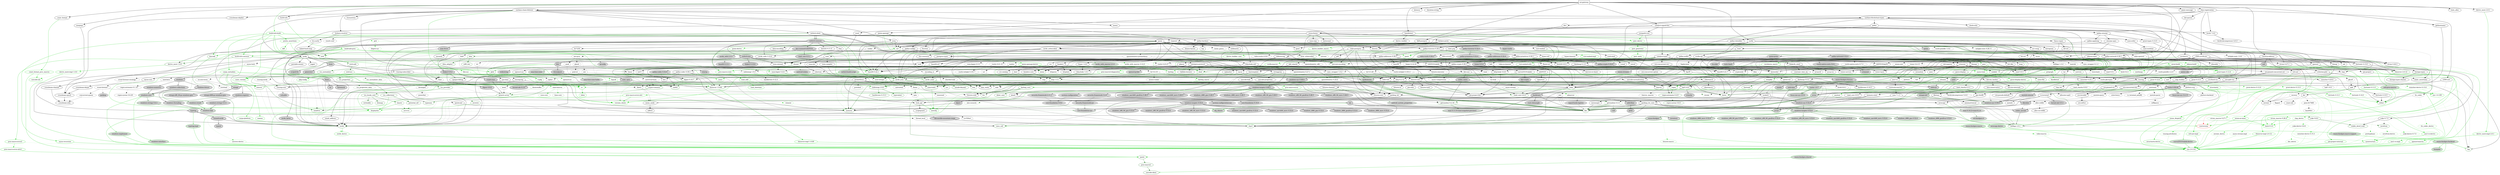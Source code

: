 digraph {
    0 [ label = "cat-gateway" shape = box]
    1 [ label = "anyhow" color = darkgreen]
    2 [ label = "base64 0.22.1" color = darkgreen]
    3 [ label = "bb8" ]
    4 [ label = "bb8-postgres" ]
    5 [ label = "bech32 0.11.0" ]
    6 [ label = "blake2b_simd" ]
    7 [ label = "build-info" ]
    8 [ label = "build-info-build" color = green3]
    9 [ label = "bytes" color = darkgreen]
    10 [ label = "c509-certificate" ]
    11 [ label = "cardano-blockchain-types" ]
    12 [ label = "cardano-chain-follower" ]
    13 [ label = "catalyst-signed-doc" ]
    14 [ label = "catalyst-types" ]
    15 [ label = "chrono" color = darkgreen]
    16 [ label = "clap" ]
    17 [ label = "const_format" ]
    18 [ label = "cpu-time" ]
    19 [ label = "crossbeam-skiplist" ]
    20 [ label = "darling" color = darkgreen]
    21 [ label = "dashmap 6.1.0" ]
    22 [ label = "derive_more 2.0.1" ]
    23 [ label = "dotenvy" ]
    24 [ label = "duration-string" ]
    25 [ label = "ed25519-dalek" ]
    26 [ label = "futures" ]
    27 [ label = "gethostname" ]
    28 [ label = "handlebars" ]
    29 [ label = "hex" ]
    30 [ label = "local-ip-address" ]
    31 [ label = "memory-stats" ]
    32 [ label = "mime" color = darkgreen]
    33 [ label = "minicbor 0.25.1" ]
    34 [ label = "minijinja" ]
    35 [ label = "moka" ]
    36 [ label = "num-bigint 0.4.6" color = darkgreen]
    37 [ label = "num-traits" color = darkgreen]
    38 [ label = "openssl" ]
    39 [ label = "pallas" ]
    40 [ label = "pallas-traverse 0.30.1" ]
    41 [ label = "panic-message" ]
    42 [ label = "poem" ]
    43 [ label = "poem-openapi" ]
    44 [ label = "poem-openapi-derive" color = green3]
    45 [ label = "prometheus" ]
    46 [ label = "rand 0.8.5" ]
    47 [ label = "rayon" ]
    48 [ label = "rbac-registration" ]
    49 [ label = "regex" color = darkgreen]
    50 [ label = "rust-embed" ]
    51 [ label = "scylla" ]
    52 [ label = "serde" color = darkgreen]
    53 [ label = "serde_json" color = darkgreen]
    54 [ label = "stats_alloc" ]
    55 [ label = "strum 0.26.3" ]
    56 [ label = "strum_macros 0.26.4" color = green3]
    57 [ label = "thiserror 1.0.69" color = darkgreen]
    58 [ label = "tokio" ]
    59 [ label = "tokio-postgres" ]
    60 [ label = "tracing" ]
    61 [ label = "tracing-subscriber" ]
    62 [ label = "ulid" ]
    63 [ label = "url" color = darkgreen]
    64 [ label = "uuid" ]
    65 [ label = "x509-cert" ]
    66 [ label = "async-trait" color = green3]
    67 [ label = "futures-util" ]
    68 [ label = "parking_lot" ]
    69 [ label = "arrayref" ]
    70 [ label = "arrayvec" ]
    71 [ label = "constant_time_eq" ]
    72 [ label = "bincode" color = darkgreen]
    73 [ label = "build-info-common" color = darkgreen]
    74 [ label = "build-info-proc" color = green3]
    75 [ label = "cargo_metadata" color = green3]
    76 [ label = "git2" color = green3, style = dashed]
    77 [ label = "glob" color = darkgreen]
    78 [ label = "pretty_assertions" color = green3]
    79 [ label = "rustc_version" color = green3]
    80 [ label = "zstd" color = darkgreen]
    81 [ label = "asn1-rs" ]
    82 [ label = "bimap" ]
    83 [ label = "oid" ]
    84 [ label = "oid-registry" ]
    85 [ label = "once_cell" color = darkgreen]
    86 [ label = "thiserror 2.0.12" color = darkgreen]
    87 [ label = "cbork-utils" ]
    88 [ label = "dirs" ]
    89 [ label = "ouroboros" ]
    90 [ label = "crossbeam-channel" ]
    91 [ label = "crossbeam-epoch" ]
    92 [ label = "hickory-resolver" ]
    93 [ label = "http 1.3.1" color = darkgreen]
    94 [ label = "humantime" ]
    95 [ label = "logcall" color = green3]
    96 [ label = "memx" ]
    97 [ label = "mithril-client" ]
    98 [ label = "pallas-crypto 0.30.1" ]
    99 [ label = "pallas-hardano" ]
    100 [ label = "tar" ]
    101 [ label = "tracing-log" ]
    102 [ label = "ureq" ]
    103 [ label = "brotli 7.0.0" ]
    104 [ label = "coset" ]
    105 [ label = "ed25519-bip32" ]
    106 [ label = "jsonpath-rust" ]
    107 [ label = "jsonschema" ]
    108 [ label = "base64-url" ]
    109 [ label = "displaydoc" color = green3]
    110 [ label = "fluent-uri" ]
    111 [ label = "fmmap" ]
    112 [ label = "orx-concurrent-vec" ]
    113 [ label = "strum 0.27.1" ]
    114 [ label = "android-tzdata" color = darkgreen, style = "dashed,filled", fillcolor = lightgrey]
    115 [ label = "iana-time-zone" color = darkgreen, style = "dashed,filled", fillcolor = lightgrey]
    116 [ label = "js-sys" color = darkgreen, style = filled, fillcolor = lightgrey]
    117 [ label = "wasm-bindgen" color = darkgreen, style = filled, fillcolor = lightgrey]
    118 [ label = "windows-link" color = darkgreen, style = filled, fillcolor = lightgrey]
    119 [ label = "clap_builder" ]
    120 [ label = "clap_derive" color = green3, style = dashed]
    121 [ label = "const_format_proc_macros" color = green3]
    122 [ label = "libc" color = darkgreen]
    123 [ label = "winapi" style = filled, fillcolor = lightgrey]
    124 [ label = "crossbeam-utils" ]
    125 [ label = "darling_core" color = darkgreen]
    126 [ label = "darling_macro" color = green3]
    127 [ label = "cfg-if" color = darkgreen]
    128 [ label = "hashbrown 0.14.5" ]
    129 [ label = "lock_api" ]
    130 [ label = "parking_lot_core" ]
    131 [ label = "derive_more-impl 2.0.1" color = green3]
    132 [ label = "curve25519-dalek" ]
    133 [ label = "ed25519" ]
    134 [ label = "rand_core 0.6.4" color = darkgreen]
    135 [ label = "sha2" color = darkgreen]
    136 [ label = "subtle" color = darkgreen]
    137 [ label = "zeroize" ]
    138 [ label = "futures-channel" ]
    139 [ label = "futures-core" ]
    140 [ label = "futures-executor" style = dashed]
    141 [ label = "futures-io" ]
    142 [ label = "futures-sink" ]
    143 [ label = "futures-task" ]
    144 [ label = "rustix 0.38.44" style = filled, fillcolor = lightgrey]
    145 [ label = "windows-targets 0.52.6" color = darkgreen, style = filled, fillcolor = lightgrey]
    146 [ label = "derive_builder" ]
    147 [ label = "log" color = darkgreen]
    148 [ label = "num-order" ]
    149 [ label = "pest" color = darkgreen]
    150 [ label = "pest_derive" color = green3]
    151 [ label = "neli" style = filled, fillcolor = lightgrey]
    152 [ label = "windows-sys 0.59.0" color = darkgreen, style = filled, fillcolor = lightgrey]
    153 [ label = "windows-sys 0.52.0" style = filled, fillcolor = lightgrey]
    154 [ label = "half 2.6.0" ]
    155 [ label = "minicbor-derive 0.15.3" color = green3, style = dashed]
    156 [ label = "async-lock" style = dashed]
    157 [ label = "event-listener" style = dashed]
    158 [ label = "loom" style = filled, fillcolor = lightgrey]
    159 [ label = "portable-atomic" ]
    160 [ label = "smallvec" color = darkgreen]
    161 [ label = "tagptr" ]
    162 [ label = "num-integer" color = darkgreen]
    163 [ label = "autocfg" color = green3]
    164 [ label = "bitflags 2.9.1" color = darkgreen]
    165 [ label = "foreign-types" ]
    166 [ label = "openssl-macros" color = green3]
    167 [ label = "openssl-sys" ]
    168 [ label = "pallas-addresses 0.30.1" ]
    169 [ label = "pallas-codec 0.30.1" ]
    170 [ label = "pallas-configs" ]
    171 [ label = "pallas-network 0.30.1" ]
    172 [ label = "pallas-primitives 0.30.1" ]
    173 [ label = "pallas-txbuilder" ]
    174 [ label = "pallas-utxorpc" ]
    175 [ label = "itertools 0.13.0" ]
    176 [ label = "paste" color = green3]
    177 [ label = "async-compression" style = dashed]
    178 [ label = "cookie" style = dashed]
    179 [ label = "headers" ]
    180 [ label = "http-body-util" ]
    181 [ label = "hyper 1.6.0" ]
    182 [ label = "hyper-util" ]
    183 [ label = "mime_guess" style = dashed]
    184 [ label = "multer" style = dashed]
    185 [ label = "nix" style = filled, fillcolor = lightgrey]
    186 [ label = "opentelemetry 0.27.1" style = dashed]
    187 [ label = "opentelemetry-prometheus" style = dashed]
    188 [ label = "percent-encoding" color = darkgreen]
    189 [ label = "pin-project-lite" ]
    190 [ label = "poem-derive" color = green3]
    191 [ label = "quick-xml" ]
    192 [ label = "rfc7239" ]
    193 [ label = "serde_urlencoded" ]
    194 [ label = "serde_yaml" color = darkgreen]
    195 [ label = "sync_wrapper 1.0.2" ]
    196 [ label = "tempfile" color = darkgreen]
    197 [ label = "time" style = dashed]
    198 [ label = "tokio-stream" ]
    199 [ label = "tokio-util" ]
    200 [ label = "wildmatch" ]
    201 [ label = "derive_more 1.0.0" color = darkgreen]
    202 [ label = "indexmap 2.9.0" color = darkgreen]
    203 [ label = "proc-macro-crate" color = green3]
    204 [ label = "proc-macro2" color = darkgreen]
    205 [ label = "quote" color = darkgreen]
    206 [ label = "syn 2.0.101" color = darkgreen]
    207 [ label = "fnv" color = darkgreen]
    208 [ label = "lazy_static" ]
    209 [ label = "memchr" color = darkgreen]
    210 [ label = "protobuf" style = dashed]
    211 [ label = "rand_chacha 0.3.1" ]
    212 [ label = "either" color = darkgreen]
    213 [ label = "rayon-core" ]
    214 [ label = "der-parser" ]
    215 [ label = "aho-corasick" color = darkgreen, style = dashed]
    216 [ label = "regex-automata 0.4.9" color = darkgreen]
    217 [ label = "regex-syntax 0.8.5" color = darkgreen]
    218 [ label = "rust-embed-impl" color = green3]
    219 [ label = "rust-embed-utils" color = darkgreen]
    220 [ label = "walkdir" color = darkgreen]
    221 [ label = "arc-swap" ]
    222 [ label = "byteorder" ]
    223 [ label = "dashmap 5.5.3" ]
    224 [ label = "histogram" ]
    225 [ label = "lz4_flex" ]
    226 [ label = "rand_pcg" ]
    227 [ label = "scylla-cql" ]
    228 [ label = "scylla-macros" color = green3]
    229 [ label = "snap" ]
    230 [ label = "socket2" ]
    231 [ label = "tokio-openssl" style = dashed]
    232 [ label = "serde_derive" color = green3]
    233 [ label = "itoa" color = darkgreen]
    234 [ label = "ryu" color = darkgreen]
    235 [ label = "heck 0.5.0" color = green3]
    236 [ label = "rustversion" color = red]
    237 [ label = "thiserror-impl 1.0.69" color = green3]
    238 [ label = "backtrace" style = filled, fillcolor = lightgrey]
    239 [ label = "mio" style = dashed]
    240 [ label = "signal-hook-registry" style = "dashed,filled", fillcolor = lightgrey]
    241 [ label = "tokio-macros" color = green3, style = dashed]
    242 [ label = "fallible-iterator" ]
    243 [ label = "phf" ]
    244 [ label = "postgres-protocol" ]
    245 [ label = "postgres-types" ]
    246 [ label = "rand 0.9.1" ]
    247 [ label = "whoami" ]
    248 [ label = "tracing-attributes" color = green3, style = dashed]
    249 [ label = "tracing-core" ]
    250 [ label = "matchers" style = dashed]
    251 [ label = "nu-ansi-term" style = dashed]
    252 [ label = "sharded-slab" style = dashed]
    253 [ label = "thread_local" style = dashed]
    254 [ label = "tracing-serde" style = dashed]
    255 [ label = "web-time" style = filled, fillcolor = lightgrey]
    256 [ label = "form_urlencoded" color = darkgreen]
    257 [ label = "idna" color = darkgreen]
    258 [ label = "getrandom 0.3.3" color = darkgreen, style = dashed]
    259 [ label = "const-oid" ]
    260 [ label = "der" ]
    261 [ label = "spki" ]
    262 [ label = "tls_codec" style = dashed]
    263 [ label = "futures-macro" color = green3, style = dashed]
    264 [ label = "pin-utils" ]
    265 [ label = "slab" style = dashed]
    266 [ label = "semver" color = darkgreen]
    267 [ label = "proc-macro-error2" color = green3]
    268 [ label = "camino" color = green3]
    269 [ label = "cargo-platform" color = green3]
    270 [ label = "libgit2-sys" color = green3, style = dashed]
    271 [ label = "diff" color = green3]
    272 [ label = "yansi" color = green3]
    273 [ label = "zstd-safe" color = darkgreen]
    274 [ label = "asn1-rs-derive" color = green3]
    275 [ label = "asn1-rs-impl" color = green3]
    276 [ label = "nom 7.1.3" ]
    277 [ label = "rusticata-macros" ]
    278 [ label = "thiserror-impl 2.0.12" color = green3]
    279 [ label = "dirs-sys" ]
    280 [ label = "aliasable" ]
    281 [ label = "ouroboros_macro" color = green3]
    282 [ label = "static_assertions" ]
    283 [ label = "hickory-proto" ]
    284 [ label = "ipconfig" style = "dashed,filled", fillcolor = lightgrey]
    285 [ label = "lru-cache" ]
    286 [ label = "resolv-conf" style = dashed]
    287 [ label = "rustls 0.21.12" style = dashed]
    288 [ label = "tokio-rustls 0.24.1" style = dashed]
    289 [ label = "proc-macro-error" color = green3]
    290 [ label = "cpufeatures" color = darkgreen, style = filled, fillcolor = lightgrey]
    291 [ label = "async-recursion" color = green3]
    292 [ label = "flate2" style = dashed]
    293 [ label = "flume" style = dashed]
    294 [ label = "getrandom 0.2.16" color = darkgreen]
    295 [ label = "mithril-common" style = filled, fillcolor = lightgrey]
    296 [ label = "reqwest" ]
    297 [ label = "slog" ]
    298 [ label = "cryptoxide" ]
    299 [ label = "binary-layout" ]
    300 [ label = "tap" ]
    301 [ label = "filetime" ]
    302 [ label = "xattr" style = "dashed,filled", fillcolor = lightgrey]
    303 [ label = "rustls 0.23.27" style = dashed]
    304 [ label = "rustls-native-certs 0.7.3" style = dashed]
    305 [ label = "rustls-pki-types" style = dashed]
    306 [ label = "webpki-roots 0.26.11" style = dashed]
    307 [ label = "alloc-no-stdlib" ]
    308 [ label = "alloc-stdlib" style = dashed]
    309 [ label = "brotli-decompressor 4.0.3" ]
    310 [ label = "ciborium" ]
    311 [ label = "ciborium-io" ]
    312 [ label = "ahash" ]
    313 [ label = "bytecount" ]
    314 [ label = "email_address" ]
    315 [ label = "fancy-regex" ]
    316 [ label = "fraction" ]
    317 [ label = "num-cmp" ]
    318 [ label = "referencing" ]
    319 [ label = "uuid-simd" ]
    320 [ label = "borrow-or-share" ]
    321 [ label = "ref-cast" ]
    322 [ label = "enum_dispatch" color = green3]
    323 [ label = "fs4" style = dashed]
    324 [ label = "memmap2" ]
    325 [ label = "parse-display" ]
    326 [ label = "orx-concurrent-option" ]
    327 [ label = "orx-fixed-vec" ]
    328 [ label = "orx-pinned-concurrent-col" ]
    329 [ label = "orx-pinned-vec" ]
    330 [ label = "orx-pseudo-default" ]
    331 [ label = "orx-split-vec" ]
    332 [ label = "strum_macros 0.27.1" color = green3, style = dashed]
    333 [ label = "android_system_properties" color = darkgreen, style = "dashed,filled", fillcolor = lightgrey]
    334 [ label = "core-foundation-sys" color = darkgreen, style = "dashed,filled", fillcolor = lightgrey]
    335 [ label = "iana-time-zone-haiku" color = darkgreen, style = "dashed,filled", fillcolor = lightgrey]
    336 [ label = "windows-core" color = darkgreen, style = filled, fillcolor = lightgrey]
    337 [ label = "wasm-bindgen-macro" color = green3, style = filled, fillcolor = lightgrey]
    338 [ label = "anstream" style = dashed]
    339 [ label = "anstyle" ]
    340 [ label = "clap_lex" ]
    341 [ label = "strsim" color = darkgreen, style = dashed]
    342 [ label = "unicode-xid" color = green3]
    343 [ label = "winapi-i686-pc-windows-gnu" style = filled, fillcolor = lightgrey]
    344 [ label = "winapi-x86_64-pc-windows-gnu" style = filled, fillcolor = lightgrey]
    345 [ label = "ident_case" color = darkgreen]
    346 [ label = "allocator-api2" style = dashed]
    347 [ label = "scopeguard" ]
    348 [ label = "redox_syscall" style = filled, fillcolor = lightgrey]
    349 [ label = "curve25519-dalek-derive" color = green3, style = filled, fillcolor = lightgrey]
    350 [ label = "digest 0.10.7" color = darkgreen]
    351 [ label = "fiat-crypto" style = filled, fillcolor = lightgrey]
    352 [ label = "pkcs8" style = dashed]
    353 [ label = "signature" ]
    354 [ label = "zeroize_derive" color = green3, style = dashed]
    355 [ label = "errno" color = darkgreen, style = filled, fillcolor = lightgrey]
    356 [ label = "linux-raw-sys 0.4.15" style = filled, fillcolor = lightgrey]
    357 [ label = "windows_aarch64_gnullvm 0.52.6" color = darkgreen, style = filled, fillcolor = lightgrey]
    358 [ label = "windows_aarch64_msvc 0.52.6" color = darkgreen, style = filled, fillcolor = lightgrey]
    359 [ label = "windows_i686_gnu 0.52.6" color = darkgreen, style = filled, fillcolor = lightgrey]
    360 [ label = "windows_i686_gnullvm 0.52.6" color = darkgreen, style = filled, fillcolor = lightgrey]
    361 [ label = "windows_i686_msvc 0.52.6" color = darkgreen, style = filled, fillcolor = lightgrey]
    362 [ label = "windows_x86_64_gnu 0.52.6" color = darkgreen, style = filled, fillcolor = lightgrey]
    363 [ label = "windows_x86_64_gnullvm 0.52.6" color = darkgreen, style = filled, fillcolor = lightgrey]
    364 [ label = "windows_x86_64_msvc 0.52.6" color = darkgreen, style = filled, fillcolor = lightgrey]
    365 [ label = "derive_builder_macro" color = green3]
    366 [ label = "num-modular" ]
    367 [ label = "ucd-trie" color = darkgreen]
    368 [ label = "pest_generator" color = green3]
    369 [ label = "neli-proc-macros" color = green3, style = filled, fillcolor = lightgrey]
    370 [ label = "crunchy" style = filled, fillcolor = lightgrey]
    371 [ label = "event-listener-strategy" style = dashed]
    372 [ label = "concurrent-queue" style = dashed]
    373 [ label = "parking" style = "dashed,filled", fillcolor = lightgrey]
    374 [ label = "generator" style = filled, fillcolor = lightgrey]
    375 [ label = "scoped-tls" style = filled, fillcolor = lightgrey]
    376 [ label = "foreign-types-shared" ]
    377 [ label = "cc" color = green3]
    378 [ label = "openssl-src" color = green3, style = dashed]
    379 [ label = "pkg-config" color = green3]
    380 [ label = "vcpkg" color = green3]
    381 [ label = "base58" ]
    382 [ label = "bech32 0.9.1" ]
    383 [ label = "crc" ]
    384 [ label = "minicbor 0.20.0" ]
    385 [ label = "num-rational" ]
    386 [ label = "serde_with 3.12.0" ]
    387 [ label = "criterion" ]
    388 [ label = "pallas-wallet" ]
    389 [ label = "pallas-applying" ]
    390 [ label = "prost-types 0.13.5" ]
    391 [ label = "utxorpc-spec" ]
    392 [ label = "brotli 8.0.1" style = dashed]
    393 [ label = "aes-gcm" style = dashed]
    394 [ label = "hkdf" style = dashed]
    395 [ label = "hmac" ]
    396 [ label = "version_check" color = green3]
    397 [ label = "base64 0.21.7" ]
    398 [ label = "headers-core" ]
    399 [ label = "httpdate" ]
    400 [ label = "sha1" ]
    401 [ label = "http-body 1.0.1" ]
    402 [ label = "h2 0.4.10" style = dashed]
    403 [ label = "httparse" style = dashed]
    404 [ label = "want" style = dashed]
    405 [ label = "tower-service" ]
    406 [ label = "unicase" color = darkgreen, style = dashed]
    407 [ label = "encoding_rs" style = dashed]
    408 [ label = "spin" style = dashed]
    409 [ label = "cfg_aliases" color = green3, style = filled, fillcolor = lightgrey]
    410 [ label = "opentelemetry 0.24.0" style = dashed]
    411 [ label = "opentelemetry_sdk" style = dashed]
    412 [ label = "uncased" ]
    413 [ label = "unsafe-libyaml" color = darkgreen]
    414 [ label = "fastrand" color = darkgreen]
    415 [ label = "rustix 1.0.7" color = darkgreen, style = filled, fillcolor = lightgrey]
    416 [ label = "deranged" style = dashed]
    417 [ label = "num-conv" color = darkgreen, style = dashed]
    418 [ label = "powerfmt" style = dashed]
    419 [ label = "time-core" color = darkgreen, style = dashed]
    420 [ label = "time-macros" color = green3, style = dashed]
    421 [ label = "derive_more-impl 1.0.0" color = green3]
    422 [ label = "equivalent" color = darkgreen]
    423 [ label = "hashbrown 0.15.3" color = darkgreen]
    424 [ label = "toml_edit" color = green3]
    425 [ label = "unicode-ident" color = darkgreen]
    426 [ label = "ppv-lite86" ]
    427 [ label = "crossbeam-deque" ]
    428 [ label = "same-file" color = darkgreen]
    429 [ label = "winapi-util" color = darkgreen, style = filled, fillcolor = lightgrey]
    430 [ label = "twox-hash" style = dashed]
    431 [ label = "bigdecimal" style = dashed]
    432 [ label = "num-bigint 0.3.3" style = dashed]
    433 [ label = "secrecy" style = dashed]
    434 [ label = "stable_deref_trait" color = darkgreen]
    435 [ label = "yoke 0.7.5" ]
    436 [ label = "addr2line" style = filled, fillcolor = lightgrey]
    437 [ label = "miniz_oxide" ]
    438 [ label = "object" style = filled, fillcolor = lightgrey]
    439 [ label = "rustc-demangle" style = filled, fillcolor = lightgrey]
    440 [ label = "wasi 0.11.0+wasi-snapshot-preview1" color = darkgreen, style = filled, fillcolor = lightgrey]
    441 [ label = "phf_shared" ]
    442 [ label = "md-5" ]
    443 [ label = "stringprep" ]
    444 [ label = "rand_chacha 0.9.0" style = dashed]
    445 [ label = "rand_core 0.9.3" ]
    446 [ label = "wasite" style = filled, fillcolor = lightgrey]
    447 [ label = "web-sys" style = filled, fillcolor = lightgrey]
    448 [ label = "valuable" style = "dashed,filled", fillcolor = lightgrey]
    449 [ label = "regex-automata 0.1.10" style = dashed]
    450 [ label = "overload" style = dashed]
    451 [ label = "idna_adapter" color = darkgreen]
    452 [ label = "utf8_iter" color = darkgreen]
    453 [ label = "r-efi" color = darkgreen, style = "dashed,filled", fillcolor = lightgrey]
    454 [ label = "wasi 0.14.2+wasi-0.2.4" color = darkgreen, style = "dashed,filled", fillcolor = lightgrey]
    455 [ label = "der_derive" color = green3, style = dashed]
    456 [ label = "flagset" style = dashed]
    457 [ label = "pem-rfc7468" style = dashed]
    458 [ label = "base64ct" style = dashed]
    459 [ label = "tls_codec_derive" color = green3, style = dashed]
    460 [ label = "proc-macro-error-attr2" color = green3]
    461 [ label = "libz-sys" color = green3, style = dashed]
    462 [ label = "zstd-sys" color = darkgreen]
    463 [ label = "synstructure" color = green3]
    464 [ label = "minimal-lexical" ]
    465 [ label = "option-ext" ]
    466 [ label = "redox_users" style = filled, fillcolor = lightgrey]
    467 [ label = "windows-sys 0.48.0" style = filled, fillcolor = lightgrey]
    468 [ label = "heck 0.4.1" color = green3]
    469 [ label = "proc-macro2-diagnostics" color = green3]
    470 [ label = "data-encoding" ]
    471 [ label = "enum-as-inner" color = green3]
    472 [ label = "ipnet" ]
    473 [ label = "rustls-pemfile 1.0.4" style = dashed]
    474 [ label = "tinyvec" ]
    475 [ label = "widestring" style = "dashed,filled", fillcolor = lightgrey]
    476 [ label = "winreg" style = "dashed,filled", fillcolor = lightgrey]
    477 [ label = "linked-hash-map" ]
    478 [ label = "ring" style = dashed]
    479 [ label = "rustls-webpki 0.101.7" style = dashed]
    480 [ label = "sct" style = dashed]
    481 [ label = "proc-macro-error-attr" color = green3]
    482 [ label = "syn 1.0.109" color = green3]
    483 [ label = "crc32fast" style = dashed]
    484 [ label = "nanorand" style = dashed]
    485 [ label = "blake2 0.10.6" style = filled, fillcolor = lightgrey]
    486 [ label = "ckb-merkle-mountain-range" style = filled, fillcolor = lightgrey]
    487 [ label = "fixed" style = filled, fillcolor = lightgrey]
    488 [ label = "kes-summed-ed25519" style = filled, fillcolor = lightgrey]
    489 [ label = "mithril-build-script" color = green3, style = filled, fillcolor = lightgrey]
    490 [ label = "mithril-stm" style = filled, fillcolor = lightgrey]
    491 [ label = "nom 8.0.0" style = filled, fillcolor = lightgrey]
    492 [ label = "pallas-addresses 0.32.0" style = "dashed,filled", fillcolor = lightgrey]
    493 [ label = "pallas-codec 0.32.0" style = "dashed,filled", fillcolor = lightgrey]
    494 [ label = "pallas-network 0.32.0" style = "dashed,filled", fillcolor = lightgrey]
    495 [ label = "pallas-primitives 0.32.0" style = "dashed,filled", fillcolor = lightgrey]
    496 [ label = "pallas-traverse 0.32.0" style = "dashed,filled", fillcolor = lightgrey]
    497 [ label = "serde_bytes" style = filled, fillcolor = lightgrey]
    498 [ label = "typetag" style = filled, fillcolor = lightgrey]
    499 [ label = "hyper-rustls" style = "dashed,filled", fillcolor = lightgrey]
    500 [ label = "quinn" style = "dashed,filled", fillcolor = lightgrey]
    501 [ label = "rustls-native-certs 0.8.1" style = "dashed,filled", fillcolor = lightgrey]
    502 [ label = "rustls-pemfile 2.2.0" style = dashed]
    503 [ label = "system-configuration" style = "dashed,filled", fillcolor = lightgrey]
    504 [ label = "tokio-rustls 0.26.2" style = "dashed,filled", fillcolor = lightgrey]
    505 [ label = "tower 0.5.2" style = filled, fillcolor = lightgrey]
    506 [ label = "wasm-bindgen-futures" style = filled, fillcolor = lightgrey]
    507 [ label = "wasm-streams" style = "dashed,filled", fillcolor = lightgrey]
    508 [ label = "windows-registry" style = filled, fillcolor = lightgrey]
    509 [ label = "doc-comment" ]
    510 [ label = "libredox" style = filled, fillcolor = lightgrey]
    511 [ label = "rustls-webpki 0.103.3" style = dashed]
    512 [ label = "openssl-probe" style = "dashed,filled", fillcolor = lightgrey]
    513 [ label = "schannel" style = "dashed,filled", fillcolor = lightgrey]
    514 [ label = "security-framework 2.11.1" style = "dashed,filled", fillcolor = lightgrey]
    515 [ label = "webpki-roots 1.0.0" style = dashed]
    516 [ label = "ciborium-ll" ]
    517 [ label = "zerocopy" ]
    518 [ label = "bit-set" ]
    519 [ label = "num" ]
    520 [ label = "outref" ]
    521 [ label = "vsimd" ]
    522 [ label = "ref-cast-impl" color = green3]
    523 [ label = "parse-display-derive" color = green3]
    524 [ label = "orx-concurrent-iter" ]
    525 [ label = "orx-iterable" ]
    526 [ label = "windows-implement" color = green3, style = filled, fillcolor = lightgrey]
    527 [ label = "windows-interface" color = green3, style = filled, fillcolor = lightgrey]
    528 [ label = "windows-result" color = darkgreen, style = filled, fillcolor = lightgrey]
    529 [ label = "windows-strings 0.4.1" color = darkgreen, style = filled, fillcolor = lightgrey]
    530 [ label = "wasm-bindgen-macro-support" color = green3, style = filled, fillcolor = lightgrey]
    531 [ label = "anstyle-parse" style = dashed]
    532 [ label = "anstyle-query" style = dashed]
    533 [ label = "anstyle-wincon" style = "dashed,filled", fillcolor = lightgrey]
    534 [ label = "colorchoice" style = dashed]
    535 [ label = "is_terminal_polyfill" style = dashed]
    536 [ label = "utf8parse" style = dashed]
    537 [ label = "block-buffer" color = darkgreen, style = dashed]
    538 [ label = "crypto-common" color = darkgreen]
    539 [ label = "derive_builder_core" color = green3]
    540 [ label = "pest_meta" color = green3]
    541 [ label = "windows" style = filled, fillcolor = lightgrey]
    542 [ label = "jobserver" color = green3, style = dashed]
    543 [ label = "shlex" color = green3]
    544 [ label = "crc-catalog" ]
    545 [ label = "half 1.8.3" style = dashed]
    546 [ label = "minicbor-derive 0.13.0" color = green3, style = dashed]
    547 [ label = "indexmap 1.9.3" style = dashed]
    548 [ label = "serde_with_macros 3.12.0" color = green3, style = dashed]
    549 [ label = "anes" ]
    550 [ label = "cast" ]
    551 [ label = "criterion-plot" ]
    552 [ label = "is-terminal" ]
    553 [ label = "itertools 0.10.5" ]
    554 [ label = "oorandom" ]
    555 [ label = "plotters" style = dashed]
    556 [ label = "tinytemplate" ]
    557 [ label = "bip39" ]
    558 [ label = "prost 0.13.5" ]
    559 [ label = "pbjson" ]
    560 [ label = "pbjson-types" ]
    561 [ label = "prost 0.12.6" color = darkgreen]
    562 [ label = "tonic" ]
    563 [ label = "brotli-decompressor 5.0.0" style = dashed]
    564 [ label = "aead" style = dashed]
    565 [ label = "aes" style = dashed]
    566 [ label = "cipher" style = dashed]
    567 [ label = "ctr" style = dashed]
    568 [ label = "ghash" style = dashed]
    569 [ label = "atomic-waker" style = dashed]
    570 [ label = "try-lock" style = dashed]
    571 [ label = "linux-raw-sys 0.9.4" color = darkgreen, style = filled, fillcolor = lightgrey]
    572 [ label = "toml_datetime" color = green3]
    573 [ label = "winnow" color = green3, style = dashed]
    574 [ label = "libm" style = dashed]
    575 [ label = "yoke-derive 0.7.5" color = green3, style = dashed]
    576 [ label = "zerofrom" color = darkgreen]
    577 [ label = "gimli" style = filled, fillcolor = lightgrey]
    578 [ label = "adler2" ]
    579 [ label = "siphasher" ]
    580 [ label = "unicode-bidi" ]
    581 [ label = "unicode-normalization" ]
    582 [ label = "unicode-properties" ]
    583 [ label = "regex-syntax 0.6.29" style = dashed]
    584 [ label = "icu_normalizer" color = darkgreen]
    585 [ label = "icu_properties" color = darkgreen]
    586 [ label = "wit-bindgen-rt" color = darkgreen, style = "dashed,filled", fillcolor = lightgrey]
    587 [ label = "windows-targets 0.48.5" style = filled, fillcolor = lightgrey]
    588 [ label = "tinyvec_macros" style = dashed]
    589 [ label = "untrusted" style = dashed]
    590 [ label = "az" style = filled, fillcolor = lightgrey]
    591 [ label = "bytemuck" style = filled, fillcolor = lightgrey]
    592 [ label = "typenum" color = darkgreen]
    593 [ label = "blake2 0.9.2" style = filled, fillcolor = lightgrey]
    594 [ label = "rand_core 0.5.1" style = filled, fillcolor = lightgrey]
    595 [ label = "serde_with 2.3.3" style = "dashed,filled", fillcolor = lightgrey]
    596 [ label = "blst" style = filled, fillcolor = lightgrey]
    597 [ label = "pallas-crypto 0.32.0" style = "dashed,filled", fillcolor = lightgrey]
    598 [ label = "erased-serde" style = filled, fillcolor = lightgrey]
    599 [ label = "inventory" style = filled, fillcolor = lightgrey]
    600 [ label = "typetag-impl" color = green3, style = filled, fillcolor = lightgrey]
    601 [ label = "quinn-proto" style = "dashed,filled", fillcolor = lightgrey]
    602 [ label = "quinn-udp" style = "dashed,filled", fillcolor = lightgrey]
    603 [ label = "rustc-hash" style = "dashed,filled", fillcolor = lightgrey]
    604 [ label = "security-framework 3.2.0" style = "dashed,filled", fillcolor = lightgrey]
    605 [ label = "core-foundation 0.9.4" style = "dashed,filled", fillcolor = lightgrey]
    606 [ label = "system-configuration-sys" style = "dashed,filled", fillcolor = lightgrey]
    607 [ label = "tower-layer" ]
    608 [ label = "windows-strings 0.3.1" style = filled, fillcolor = lightgrey]
    609 [ label = "windows-targets 0.53.0" style = filled, fillcolor = lightgrey]
    610 [ label = "security-framework-sys" style = "dashed,filled", fillcolor = lightgrey]
    611 [ label = "zerocopy-derive" color = green3, style = filled, fillcolor = lightgrey]
    612 [ label = "bit-vec" ]
    613 [ label = "num-complex" ]
    614 [ label = "num-iter" ]
    615 [ label = "structmeta" color = green3]
    616 [ label = "orx-self-or" ]
    617 [ label = "wasm-bindgen-backend" color = green3, style = filled, fillcolor = lightgrey]
    618 [ label = "wasm-bindgen-shared" color = green3, style = filled, fillcolor = lightgrey]
    619 [ label = "generic-array" color = darkgreen]
    620 [ label = "windows-collections" style = filled, fillcolor = lightgrey]
    621 [ label = "windows-future" style = filled, fillcolor = lightgrey]
    622 [ label = "windows-numerics" style = filled, fillcolor = lightgrey]
    623 [ label = "hashbrown 0.12.3" style = dashed]
    624 [ label = "hermit-abi 0.5.1" style = filled, fillcolor = lightgrey]
    625 [ label = "plotters-backend" style = dashed]
    626 [ label = "plotters-svg" style = dashed]
    627 [ label = "bitcoin_hashes" ]
    628 [ label = "prost-derive 0.13.5" color = green3, style = dashed]
    629 [ label = "pbjson-build" color = green3]
    630 [ label = "prost-build" color = green3]
    631 [ label = "prost-derive 0.12.6" color = green3, style = dashed]
    632 [ label = "async-stream" style = dashed]
    633 [ label = "axum" style = dashed]
    634 [ label = "h2 0.3.26" style = dashed]
    635 [ label = "http 0.2.12" ]
    636 [ label = "http-body 0.4.6" ]
    637 [ label = "hyper 0.14.32" style = dashed]
    638 [ label = "hyper-timeout" style = dashed]
    639 [ label = "pin-project" ]
    640 [ label = "tower 0.4.13" style = dashed]
    641 [ label = "inout" style = dashed]
    642 [ label = "opaque-debug" ]
    643 [ label = "polyval" style = dashed]
    644 [ label = "zerofrom-derive" color = green3, style = dashed]
    645 [ label = "icu_collections" color = darkgreen]
    646 [ label = "icu_normalizer_data" color = darkgreen, style = dashed]
    647 [ label = "icu_provider" color = darkgreen]
    648 [ label = "zerovec" color = darkgreen]
    649 [ label = "icu_locale_core" color = darkgreen]
    650 [ label = "icu_properties_data" color = darkgreen, style = dashed]
    651 [ label = "potential_utf" color = darkgreen]
    652 [ label = "zerotrie" color = darkgreen]
    653 [ label = "windows_aarch64_gnullvm 0.48.5" style = filled, fillcolor = lightgrey]
    654 [ label = "windows_aarch64_msvc 0.48.5" style = filled, fillcolor = lightgrey]
    655 [ label = "windows_i686_gnu 0.48.5" style = filled, fillcolor = lightgrey]
    656 [ label = "windows_i686_msvc 0.48.5" style = filled, fillcolor = lightgrey]
    657 [ label = "windows_x86_64_gnu 0.48.5" style = filled, fillcolor = lightgrey]
    658 [ label = "windows_x86_64_gnullvm 0.48.5" style = filled, fillcolor = lightgrey]
    659 [ label = "windows_x86_64_msvc 0.48.5" style = filled, fillcolor = lightgrey]
    660 [ label = "crypto-mac" style = filled, fillcolor = lightgrey]
    661 [ label = "digest 0.9.0" style = filled, fillcolor = lightgrey]
    662 [ label = "base64 0.13.1" style = "dashed,filled", fillcolor = lightgrey]
    663 [ label = "serde_with_macros 2.3.3" color = green3, style = "dashed,filled", fillcolor = lightgrey]
    664 [ label = "threadpool" style = filled, fillcolor = lightgrey]
    665 [ label = "typeid" style = filled, fillcolor = lightgrey]
    666 [ label = "lru-slab" style = "dashed,filled", fillcolor = lightgrey]
    667 [ label = "core-foundation 0.10.0" style = "dashed,filled", fillcolor = lightgrey]
    668 [ label = "windows_aarch64_gnullvm 0.53.0" style = filled, fillcolor = lightgrey]
    669 [ label = "windows_aarch64_msvc 0.53.0" style = filled, fillcolor = lightgrey]
    670 [ label = "windows_i686_gnu 0.53.0" style = filled, fillcolor = lightgrey]
    671 [ label = "windows_i686_gnullvm 0.53.0" style = filled, fillcolor = lightgrey]
    672 [ label = "windows_i686_msvc 0.53.0" style = filled, fillcolor = lightgrey]
    673 [ label = "windows_x86_64_gnu 0.53.0" style = filled, fillcolor = lightgrey]
    674 [ label = "windows_x86_64_gnullvm 0.53.0" style = filled, fillcolor = lightgrey]
    675 [ label = "windows_x86_64_msvc 0.53.0" style = filled, fillcolor = lightgrey]
    676 [ label = "structmeta-derive" color = green3]
    677 [ label = "bumpalo" color = green3, style = filled, fillcolor = lightgrey]
    678 [ label = "windows-threading" style = filled, fillcolor = lightgrey]
    679 [ label = "bitcoin-internals" ]
    680 [ label = "hex-conservative" ]
    681 [ label = "itertools 0.14.0" color = green3, style = dashed]
    682 [ label = "itertools 0.11.0" color = green3]
    683 [ label = "prost-types 0.12.6" color = green3]
    684 [ label = "itertools 0.12.1" color = green3]
    685 [ label = "multimap" color = green3]
    686 [ label = "petgraph" color = green3]
    687 [ label = "prettyplease" color = green3, style = dashed]
    688 [ label = "async-stream-impl" color = green3, style = dashed]
    689 [ label = "axum-core" style = dashed]
    690 [ label = "bitflags 1.3.2" style = dashed]
    691 [ label = "matchit" style = dashed]
    692 [ label = "sync_wrapper 0.1.2" style = dashed]
    693 [ label = "tokio-io-timeout" style = dashed]
    694 [ label = "pin-project-internal" color = green3]
    695 [ label = "universal-hash" style = dashed]
    696 [ label = "yoke 0.8.0" color = darkgreen]
    697 [ label = "tinystr" color = darkgreen]
    698 [ label = "writeable" color = darkgreen]
    699 [ label = "zerovec-derive" color = green3, style = dashed]
    700 [ label = "litemap" color = darkgreen]
    701 [ label = "num_cpus" style = filled, fillcolor = lightgrey]
    702 [ label = "fixedbitset" color = green3]
    703 [ label = "yoke-derive 0.8.0" color = green3, style = dashed]
    704 [ label = "hermit-abi 0.3.9" style = filled, fillcolor = lightgrey]
    0 -> 4 [ ]
    0 -> 7 [ ]
    0 -> 8 [ color = green3]
    0 -> 12 [ ]
    0 -> 13 [ ]
    0 -> 17 [ ]
    0 -> 22 [ ]
    0 -> 23 [ ]
    0 -> 24 [ ]
    0 -> 27 [ ]
    0 -> 28 [ ]
    0 -> 30 [ ]
    0 -> 31 [ ]
    0 -> 34 [ ]
    0 -> 41 [ ]
    0 -> 43 [ ]
    0 -> 48 [ ]
    0 -> 51 [ ]
    0 -> 54 [ ]
    0 -> 62 [ ]
    3 -> 66 [ color = green3]
    3 -> 67 [ ]
    3 -> 58 [ ]
    4 -> 3 [ ]
    4 -> 59 [ ]
    6 -> 69 [ ]
    6 -> 70 [ ]
    6 -> 71 [ ]
    7 -> 74 [ color = green3]
    8 -> 1 [ color = green3]
    8 -> 2 [ color = green3]
    8 -> 72 [ color = green3]
    8 -> 73 [ color = green3]
    8 -> 75 [ color = green3]
    8 -> 76 [ color = green3, style = dotted]
    8 -> 77 [ color = green3]
    8 -> 78 [ color = green3]
    8 -> 79 [ color = green3]
    8 -> 80 [ color = green3]
    10 -> 1 [ ]
    10 -> 82 [ ]
    10 -> 25 [ ]
    10 -> 29 [ ]
    10 -> 33 [ ]
    10 -> 83 [ ]
    10 -> 84 [ ]
    10 -> 49 [ ]
    10 -> 55 [ ]
    10 -> 86 [ ]
    11 -> 14 [ ]
    11 -> 87 [ ]
    11 -> 21 [ ]
    11 -> 88 [ ]
    11 -> 89 [ ]
    11 -> 39 [ ]
    11 -> 55 [ ]
    12 -> 11 [ ]
    12 -> 18 [ ]
    12 -> 19 [ ]
    12 -> 92 [ ]
    12 -> 94 [ ]
    12 -> 95 [ color = green3]
    12 -> 96 [ ]
    12 -> 97 [ ]
    12 -> 35 [ ]
    12 -> 99 [ ]
    12 -> 102 [ ]
    13 -> 1 [ ]
    13 -> 103 [ ]
    13 -> 14 [ ]
    13 -> 16 [ ]
    13 -> 104 [ ]
    13 -> 105 [ ]
    13 -> 26 [ ]
    13 -> 106 [ ]
    13 -> 107 [ ]
    13 -> 55 [ ]
    14 -> 108 [ ]
    14 -> 6 [ ]
    14 -> 15 [ ]
    14 -> 109 [ color = green3]
    14 -> 25 [ ]
    14 -> 110 [ ]
    14 -> 111 [ ]
    14 -> 33 [ ]
    14 -> 112 [ ]
    14 -> 98 [ ]
    14 -> 113 [ ]
    14 -> 86 [ ]
    14 -> 60 [ ]
    14 -> 64 [ ]
    15 -> 114 [ color = darkgreen, arrowType = empty, fillcolor = lightgrey, style = dotted]
    15 -> 115 [ color = darkgreen, arrowType = empty, fillcolor = lightgrey, style = dotted]
    15 -> 37 [ color = darkgreen]
    15 -> 52 [ color = darkgreen, style = dotted]
    16 -> 119 [ ]
    16 -> 120 [ color = green3, style = dotted]
    17 -> 121 [ color = green3]
    18 -> 122 [ arrowType = empty, fillcolor = lightgrey]
    18 -> 123 [ arrowType = empty, fillcolor = lightgrey]
    19 -> 91 [ ]
    20 -> 126 [ color = green3]
    21 -> 128 [ ]
    21 -> 129 [ ]
    21 -> 130 [ ]
    21 -> 47 [ style = dotted]
    22 -> 131 [ color = green3]
    25 -> 132 [ ]
    25 -> 133 [ ]
    25 -> 135 [ ]
    26 -> 140 [ style = dotted]
    27 -> 144 [ arrowType = empty, fillcolor = lightgrey]
    28 -> 146 [ ]
    28 -> 148 [ ]
    28 -> 150 [ color = green3]
    28 -> 53 [ ]
    30 -> 151 [ arrowType = empty, fillcolor = lightgrey]
    30 -> 57 [ ]
    30 -> 152 [ arrowType = empty, fillcolor = lightgrey]
    31 -> 122 [ arrowType = empty, fillcolor = lightgrey]
    31 -> 153 [ arrowType = empty, fillcolor = lightgrey]
    33 -> 154 [ style = dotted]
    33 -> 155 [ color = green3, style = dotted]
    34 -> 52 [ ]
    35 -> 156 [ style = dotted]
    35 -> 90 [ ]
    35 -> 91 [ ]
    35 -> 67 [ style = dotted]
    35 -> 158 [ arrowType = empty, fillcolor = lightgrey]
    35 -> 68 [ ]
    35 -> 159 [ ]
    35 -> 79 [ color = green3, arrowType = empty, fillcolor = lightgrey]
    35 -> 161 [ ]
    35 -> 57 [ ]
    35 -> 64 [ ]
    36 -> 162 [ color = darkgreen]
    37 -> 163 [ color = green3]
    38 -> 165 [ ]
    38 -> 166 [ color = green3]
    38 -> 167 [ ]
    39 -> 170 [ ]
    39 -> 171 [ ]
    39 -> 173 [ ]
    39 -> 174 [ ]
    40 -> 175 [ ]
    40 -> 168 [ ]
    40 -> 172 [ ]
    40 -> 176 [ color = green3]
    42 -> 177 [ style = dotted]
    42 -> 15 [ style = dotted]
    42 -> 178 [ style = dotted]
    42 -> 179 [ ]
    42 -> 29 [ style = dotted]
    42 -> 180 [ ]
    42 -> 182 [ ]
    42 -> 183 [ style = dotted]
    42 -> 184 [ style = dotted]
    42 -> 185 [ arrowType = empty, fillcolor = lightgrey]
    42 -> 186 [ style = dotted]
    42 -> 187 [ style = dotted]
    42 -> 190 [ color = green3]
    42 -> 191 [ style = dotted]
    42 -> 49 [ ]
    42 -> 192 [ ]
    42 -> 50 [ style = dotted]
    42 -> 53 [ ]
    42 -> 193 [ ]
    42 -> 194 [ style = dotted]
    42 -> 195 [ ]
    42 -> 196 [ style = dotted]
    42 -> 86 [ ]
    42 -> 198 [ style = dotted]
    42 -> 200 [ ]
    43 -> 201 [ ]
    43 -> 42 [ ]
    43 -> 44 [ color = green3]
    43 -> 63 [ style = dotted]
    43 -> 64 [ style = dotted]
    44 -> 20 [ color = green3]
    44 -> 93 [ color = green3]
    44 -> 32 [ color = green3]
    44 -> 203 [ color = green3]
    44 -> 49 [ color = green3]
    44 -> 57 [ color = green3]
    45 -> 207 [ ]
    45 -> 208 [ ]
    45 -> 209 [ ]
    45 -> 68 [ ]
    45 -> 210 [ style = dotted]
    45 -> 57 [ ]
    46 -> 211 [ style = dotted]
    47 -> 212 [ ]
    47 -> 213 [ ]
    48 -> 103 [ ]
    48 -> 10 [ ]
    48 -> 11 [ ]
    48 -> 214 [ ]
    48 -> 65 [ ]
    48 -> 80 [ ]
    49 -> 216 [ color = darkgreen]
    50 -> 218 [ color = green3]
    51 -> 221 [ ]
    51 -> 2 [ style = dotted]
    51 -> 223 [ ]
    51 -> 26 [ ]
    51 -> 224 [ ]
    51 -> 175 [ ]
    51 -> 208 [ ]
    51 -> 46 [ ]
    51 -> 226 [ ]
    51 -> 227 [ ]
    51 -> 194 [ style = dotted]
    51 -> 231 [ style = dotted]
    51 -> 60 [ ]
    51 -> 63 [ style = dotted]
    52 -> 232 [ color = green3, style = dotted]
    52 -> 232 [ color = green3, arrowType = empty, fillcolor = lightgrey]
    53 -> 233 [ color = darkgreen]
    53 -> 209 [ color = darkgreen]
    53 -> 234 [ color = darkgreen]
    53 -> 52 [ color = darkgreen]
    55 -> 56 [ color = green3, style = dotted]
    56 -> 235 [ color = green3]
    56 -> 236 [ color = green3]
    56 -> 206 [ color = green3]
    57 -> 237 [ color = green3]
    58 -> 238 [ arrowType = empty, fillcolor = lightgrey]
    58 -> 9 [ style = dotted]
    58 -> 239 [ style = dotted]
    58 -> 68 [ style = dotted]
    58 -> 189 [ ]
    58 -> 240 [ arrowType = empty, fillcolor = lightgrey, style = dotted]
    58 -> 230 [ arrowType = empty, fillcolor = lightgrey, style = dotted]
    58 -> 241 [ color = green3, style = dotted]
    59 -> 66 [ color = green3]
    59 -> 67 [ ]
    59 -> 188 [ ]
    59 -> 243 [ ]
    59 -> 245 [ ]
    59 -> 199 [ ]
    59 -> 247 [ ]
    60 -> 147 [ style = dotted]
    60 -> 189 [ ]
    60 -> 248 [ color = green3, style = dotted]
    60 -> 249 [ ]
    61 -> 250 [ style = dotted]
    61 -> 251 [ style = dotted]
    61 -> 49 [ style = dotted]
    61 -> 53 [ style = dotted]
    61 -> 252 [ style = dotted]
    61 -> 160 [ style = dotted]
    61 -> 253 [ style = dotted]
    61 -> 197 [ style = dotted]
    61 -> 60 [ style = dotted]
    61 -> 101 [ style = dotted]
    61 -> 254 [ style = dotted]
    62 -> 246 [ style = dotted]
    62 -> 64 [ style = dotted]
    62 -> 255 [ arrowType = empty, fillcolor = lightgrey]
    63 -> 256 [ color = darkgreen]
    63 -> 257 [ color = darkgreen]
    64 -> 258 [ arrowType = empty, fillcolor = lightgrey, style = dotted]
    64 -> 52 [ style = dotted]
    65 -> 261 [ ]
    65 -> 262 [ style = dotted]
    66 -> 206 [ color = green3]
    67 -> 138 [ style = dotted]
    67 -> 141 [ style = dotted]
    67 -> 263 [ color = green3, style = dotted]
    67 -> 143 [ ]
    67 -> 209 [ style = dotted]
    67 -> 189 [ ]
    67 -> 264 [ ]
    67 -> 265 [ style = dotted]
    68 -> 129 [ ]
    68 -> 130 [ ]
    72 -> 52 [ color = darkgreen]
    73 -> 15 [ color = darkgreen]
    73 -> 201 [ color = darkgreen]
    73 -> 266 [ color = darkgreen]
    74 -> 1 [ color = green3]
    74 -> 2 [ color = green3]
    74 -> 72 [ color = green3]
    74 -> 73 [ color = green3]
    74 -> 36 [ color = green3]
    74 -> 267 [ color = green3]
    74 -> 53 [ color = green3]
    74 -> 80 [ color = green3]
    75 -> 268 [ color = green3]
    75 -> 269 [ color = green3]
    75 -> 266 [ color = green3]
    75 -> 53 [ color = green3]
    75 -> 57 [ color = green3]
    76 -> 270 [ color = green3, style = dashed]
    76 -> 63 [ color = green3, style = dashed]
    78 -> 271 [ color = green3]
    78 -> 272 [ color = green3]
    79 -> 266 [ color = green3]
    80 -> 273 [ color = darkgreen]
    81 -> 274 [ color = green3]
    81 -> 275 [ color = green3]
    81 -> 109 [ color = green3]
    81 -> 37 [ ]
    81 -> 277 [ ]
    81 -> 57 [ ]
    84 -> 81 [ ]
    86 -> 278 [ color = green3]
    87 -> 33 [ ]
    88 -> 279 [ ]
    89 -> 280 [ ]
    89 -> 281 [ color = green3]
    89 -> 282 [ ]
    90 -> 124 [ ]
    91 -> 124 [ ]
    92 -> 283 [ ]
    92 -> 284 [ arrowType = empty, fillcolor = lightgrey, style = dotted]
    92 -> 285 [ ]
    92 -> 286 [ style = dotted]
    93 -> 9 [ color = darkgreen]
    93 -> 207 [ color = darkgreen]
    93 -> 233 [ color = darkgreen]
    95 -> 289 [ color = green3]
    95 -> 206 [ color = green3]
    96 -> 290 [ arrowType = empty, fillcolor = lightgrey]
    97 -> 291 [ color = green3]
    97 -> 292 [ style = dotted]
    97 -> 293 [ style = dotted]
    97 -> 26 [ ]
    97 -> 295 [ arrowType = empty, fillcolor = lightgrey]
    97 -> 295 [ arrowType = empty, fillcolor = lightgrey]
    97 -> 296 [ ]
    97 -> 100 [ style = dotted]
    97 -> 64 [ ]
    97 -> 64 [ arrowType = empty, fillcolor = lightgrey]
    97 -> 80 [ style = dotted]
    98 -> 298 [ ]
    98 -> 169 [ ]
    98 -> 134 [ ]
    99 -> 299 [ ]
    99 -> 171 [ ]
    99 -> 40 [ ]
    99 -> 300 [ ]
    100 -> 301 [ ]
    100 -> 302 [ arrowType = empty, fillcolor = lightgrey, style = dotted]
    101 -> 147 [ ]
    101 -> 249 [ ]
    102 -> 2 [ ]
    102 -> 292 [ style = dotted]
    102 -> 303 [ style = dotted]
    102 -> 304 [ style = dotted]
    102 -> 63 [ ]
    102 -> 306 [ style = dotted]
    103 -> 309 [ ]
    104 -> 310 [ ]
    105 -> 298 [ ]
    106 -> 150 [ color = green3]
    106 -> 49 [ ]
    106 -> 53 [ ]
    107 -> 313 [ ]
    107 -> 314 [ ]
    107 -> 315 [ ]
    107 -> 316 [ ]
    107 -> 317 [ ]
    107 -> 318 [ ]
    107 -> 296 [ style = dotted]
    107 -> 319 [ ]
    108 -> 2 [ ]
    109 -> 206 [ color = green3]
    110 -> 320 [ ]
    110 -> 321 [ ]
    110 -> 52 [ style = dotted]
    111 -> 222 [ ]
    111 -> 322 [ color = green3]
    111 -> 323 [ style = dotted]
    111 -> 324 [ ]
    111 -> 325 [ ]
    112 -> 326 [ ]
    112 -> 328 [ ]
    112 -> 52 [ style = dotted]
    113 -> 332 [ color = green3, style = dotted]
    115 -> 333 [ color = darkgreen, arrowType = empty, fillcolor = lightgrey, style = dashed]
    115 -> 334 [ color = darkgreen, arrowType = empty, fillcolor = lightgrey, style = dashed]
    115 -> 335 [ color = darkgreen, arrowType = empty, fillcolor = lightgrey, style = dashed]
    115 -> 336 [ color = darkgreen, arrowType = empty, fillcolor = lightgrey, style = dashed]
    116 -> 117 [ color = darkgreen, arrowType = empty, fillcolor = lightgrey]
    117 -> 127 [ color = darkgreen, arrowType = empty, fillcolor = lightgrey]
    117 -> 85 [ color = darkgreen, arrowType = empty, fillcolor = lightgrey]
    117 -> 236 [ color = green3, arrowType = empty, fillcolor = lightgrey, style = dotted]
    117 -> 337 [ color = green3, arrowType = empty, fillcolor = lightgrey]
    119 -> 338 [ style = dotted]
    119 -> 340 [ ]
    119 -> 341 [ style = dotted]
    120 -> 235 [ color = green3, style = dashed]
    120 -> 206 [ color = green3, style = dashed]
    121 -> 205 [ color = green3]
    121 -> 342 [ color = green3]
    123 -> 343 [ arrowType = empty, fillcolor = lightgrey]
    123 -> 344 [ arrowType = empty, fillcolor = lightgrey]
    125 -> 207 [ color = darkgreen]
    125 -> 345 [ color = darkgreen]
    125 -> 341 [ color = darkgreen, style = dotted]
    125 -> 206 [ color = darkgreen]
    126 -> 125 [ color = green3]
    128 -> 312 [ style = dotted]
    128 -> 346 [ style = dotted]
    129 -> 163 [ color = green3]
    129 -> 347 [ ]
    130 -> 127 [ ]
    130 -> 122 [ arrowType = empty, fillcolor = lightgrey]
    130 -> 348 [ arrowType = empty, fillcolor = lightgrey]
    130 -> 160 [ ]
    130 -> 145 [ arrowType = empty, fillcolor = lightgrey]
    131 -> 206 [ color = green3]
    132 -> 290 [ arrowType = empty, fillcolor = lightgrey]
    132 -> 349 [ color = green3, arrowType = empty, fillcolor = lightgrey]
    132 -> 350 [ style = dotted]
    132 -> 351 [ arrowType = empty, fillcolor = lightgrey]
    132 -> 79 [ color = green3]
    132 -> 137 [ style = dotted]
    133 -> 352 [ style = dotted]
    133 -> 52 [ style = dotted]
    133 -> 353 [ ]
    134 -> 294 [ color = darkgreen, style = dotted]
    135 -> 290 [ color = darkgreen, arrowType = empty, fillcolor = lightgrey]
    135 -> 350 [ color = darkgreen]
    137 -> 354 [ color = green3, style = dotted]
    138 -> 139 [ ]
    138 -> 142 [ style = dotted]
    140 -> 67 [ style = dashed]
    144 -> 164 [ arrowType = empty, fillcolor = lightgrey]
    144 -> 355 [ arrowType = empty, fillcolor = lightgrey, style = dotted]
    144 -> 355 [ arrowType = empty, fillcolor = lightgrey]
    144 -> 355 [ arrowType = empty, fillcolor = lightgrey]
    144 -> 356 [ arrowType = empty, fillcolor = lightgrey]
    144 -> 356 [ arrowType = empty, fillcolor = lightgrey]
    145 -> 357 [ color = darkgreen, arrowType = empty, fillcolor = lightgrey]
    145 -> 358 [ color = darkgreen, arrowType = empty, fillcolor = lightgrey]
    145 -> 359 [ color = darkgreen, arrowType = empty, fillcolor = lightgrey]
    145 -> 360 [ color = darkgreen, arrowType = empty, fillcolor = lightgrey]
    145 -> 361 [ color = darkgreen, arrowType = empty, fillcolor = lightgrey]
    145 -> 362 [ color = darkgreen, arrowType = empty, fillcolor = lightgrey]
    145 -> 363 [ color = darkgreen, arrowType = empty, fillcolor = lightgrey]
    145 -> 364 [ color = darkgreen, arrowType = empty, fillcolor = lightgrey]
    146 -> 365 [ color = green3]
    148 -> 366 [ ]
    149 -> 209 [ color = darkgreen, style = dotted]
    149 -> 86 [ color = darkgreen, style = dotted]
    149 -> 367 [ color = darkgreen]
    150 -> 368 [ color = green3]
    151 -> 222 [ arrowType = empty, fillcolor = lightgrey]
    151 -> 122 [ arrowType = empty, fillcolor = lightgrey]
    151 -> 147 [ arrowType = empty, fillcolor = lightgrey]
    151 -> 369 [ color = green3, arrowType = empty, fillcolor = lightgrey]
    152 -> 145 [ color = darkgreen, arrowType = empty, fillcolor = lightgrey]
    153 -> 145 [ arrowType = empty, fillcolor = lightgrey]
    154 -> 127 [ ]
    154 -> 370 [ arrowType = empty, fillcolor = lightgrey]
    155 -> 206 [ color = green3, style = dashed]
    156 -> 371 [ style = dashed]
    157 -> 372 [ style = dashed]
    157 -> 373 [ arrowType = empty, fillcolor = lightgrey, style = dotted]
    157 -> 189 [ style = dashed]
    158 -> 374 [ arrowType = empty, fillcolor = lightgrey]
    158 -> 375 [ arrowType = empty, fillcolor = lightgrey]
    158 -> 61 [ arrowType = empty, fillcolor = lightgrey]
    162 -> 37 [ color = darkgreen]
    165 -> 376 [ ]
    166 -> 206 [ color = green3]
    167 -> 378 [ color = green3, style = dotted]
    167 -> 379 [ color = green3]
    167 -> 380 [ color = green3]
    168 -> 381 [ ]
    168 -> 382 [ ]
    168 -> 383 [ ]
    168 -> 98 [ ]
    169 -> 29 [ ]
    169 -> 384 [ ]
    169 -> 52 [ ]
    169 -> 57 [ ]
    170 -> 385 [ ]
    170 -> 168 [ ]
    170 -> 172 [ ]
    170 -> 386 [ ]
    171 -> 222 [ ]
    171 -> 175 [ ]
    171 -> 98 [ ]
    171 -> 46 [ ]
    171 -> 58 [ ]
    171 -> 60 [ ]
    172 -> 381 [ ]
    172 -> 382 [ ]
    172 -> 387 [ ]
    172 -> 98 [ ]
    173 -> 40 [ ]
    173 -> 388 [ ]
    174 -> 389 [ ]
    174 -> 390 [ ]
    174 -> 391 [ ]
    175 -> 212 [ ]
    177 -> 392 [ style = dotted]
    177 -> 292 [ style = dotted]
    177 -> 139 [ style = dashed]
    177 -> 58 [ style = dotted]
    178 -> 393 [ style = dotted]
    178 -> 2 [ style = dotted]
    178 -> 394 [ style = dotted]
    178 -> 188 [ style = dotted]
    178 -> 46 [ style = dotted]
    178 -> 135 [ style = dotted]
    178 -> 197 [ style = dashed]
    179 -> 397 [ ]
    179 -> 398 [ ]
    179 -> 399 [ ]
    179 -> 32 [ ]
    179 -> 400 [ ]
    180 -> 139 [ ]
    180 -> 401 [ ]
    180 -> 189 [ ]
    181 -> 67 [ style = dotted]
    181 -> 402 [ style = dotted]
    181 -> 401 [ ]
    181 -> 403 [ style = dotted]
    181 -> 399 [ style = dotted]
    181 -> 404 [ style = dotted]
    182 -> 181 [ ]
    182 -> 405 [ style = dotted]
    183 -> 32 [ style = dashed]
    183 -> 406 [ style = dashed]
    183 -> 406 [ color = green3, style = dashed]
    184 -> 407 [ style = dashed]
    184 -> 67 [ style = dashed]
    184 -> 93 [ style = dashed]
    184 -> 403 [ style = dashed]
    184 -> 32 [ style = dashed]
    184 -> 408 [ style = dashed]
    184 -> 58 [ style = dotted]
    184 -> 396 [ color = green3, style = dashed]
    185 -> 164 [ arrowType = empty, fillcolor = lightgrey]
    185 -> 127 [ arrowType = empty, fillcolor = lightgrey]
    185 -> 409 [ color = green3, arrowType = empty, fillcolor = lightgrey]
    185 -> 122 [ arrowType = empty, fillcolor = lightgrey]
    186 -> 139 [ style = dotted]
    186 -> 142 [ style = dotted]
    186 -> 116 [ arrowType = empty, fillcolor = lightgrey, style = dashed]
    186 -> 57 [ style = dotted]
    186 -> 60 [ style = dotted]
    187 -> 411 [ style = dashed]
    187 -> 45 [ style = dashed]
    190 -> 203 [ color = green3]
    191 -> 209 [ ]
    191 -> 52 [ style = dotted]
    192 -> 412 [ ]
    193 -> 256 [ ]
    193 -> 233 [ ]
    193 -> 234 [ ]
    193 -> 52 [ ]
    194 -> 202 [ color = darkgreen]
    194 -> 233 [ color = darkgreen]
    194 -> 234 [ color = darkgreen]
    194 -> 413 [ color = darkgreen]
    195 -> 139 [ style = dotted]
    196 -> 414 [ color = darkgreen]
    196 -> 258 [ color = darkgreen, arrowType = empty, fillcolor = lightgrey, style = dotted]
    196 -> 415 [ color = darkgreen, arrowType = empty, fillcolor = lightgrey]
    197 -> 416 [ style = dashed]
    197 -> 233 [ style = dotted]
    197 -> 420 [ color = green3, style = dotted]
    198 -> 139 [ ]
    198 -> 58 [ ]
    199 -> 139 [ ]
    199 -> 142 [ ]
    199 -> 58 [ ]
    201 -> 421 [ color = green3]
    202 -> 422 [ color = darkgreen]
    202 -> 423 [ color = darkgreen]
    202 -> 52 [ color = darkgreen, style = dotted]
    203 -> 424 [ color = green3]
    204 -> 425 [ color = darkgreen]
    205 -> 204 [ color = darkgreen]
    206 -> 205 [ color = darkgreen, style = dotted]
    211 -> 426 [ ]
    211 -> 134 [ ]
    213 -> 427 [ ]
    214 -> 81 [ ]
    215 -> 209 [ color = darkgreen, style = dotted]
    216 -> 215 [ color = darkgreen, style = dotted]
    216 -> 217 [ color = darkgreen, style = dotted]
    218 -> 219 [ color = green3]
    219 -> 135 [ color = darkgreen]
    219 -> 220 [ color = darkgreen]
    220 -> 428 [ color = darkgreen]
    223 -> 128 [ ]
    223 -> 129 [ ]
    223 -> 130 [ ]
    225 -> 430 [ style = dotted]
    226 -> 134 [ ]
    227 -> 66 [ color = green3]
    227 -> 431 [ style = dotted]
    227 -> 222 [ ]
    227 -> 15 [ style = dotted]
    227 -> 225 [ ]
    227 -> 432 [ style = dotted]
    227 -> 228 [ color = green3]
    227 -> 433 [ style = dotted]
    227 -> 229 [ ]
    227 -> 86 [ ]
    227 -> 197 [ style = dotted]
    227 -> 58 [ ]
    227 -> 64 [ ]
    227 -> 435 [ ]
    228 -> 20 [ color = green3]
    230 -> 122 [ arrowType = empty, fillcolor = lightgrey]
    230 -> 153 [ arrowType = empty, fillcolor = lightgrey]
    231 -> 38 [ style = dashed]
    231 -> 58 [ style = dashed]
    232 -> 206 [ color = green3]
    237 -> 206 [ color = green3]
    238 -> 436 [ arrowType = empty, fillcolor = lightgrey]
    238 -> 127 [ arrowType = empty, fillcolor = lightgrey]
    238 -> 122 [ arrowType = empty, fillcolor = lightgrey]
    238 -> 437 [ arrowType = empty, fillcolor = lightgrey]
    238 -> 438 [ arrowType = empty, fillcolor = lightgrey]
    238 -> 439 [ arrowType = empty, fillcolor = lightgrey]
    238 -> 145 [ arrowType = empty, fillcolor = lightgrey]
    239 -> 122 [ arrowType = empty, fillcolor = lightgrey, style = dashed]
    239 -> 122 [ arrowType = empty, fillcolor = lightgrey, style = dashed]
    239 -> 122 [ arrowType = empty, fillcolor = lightgrey, style = dashed]
    239 -> 440 [ arrowType = empty, fillcolor = lightgrey, style = dashed]
    239 -> 153 [ arrowType = empty, fillcolor = lightgrey, style = dashed]
    240 -> 122 [ arrowType = empty, fillcolor = lightgrey, style = dashed]
    241 -> 206 [ color = green3, style = dashed]
    243 -> 441 [ ]
    244 -> 2 [ ]
    244 -> 222 [ ]
    244 -> 9 [ ]
    244 -> 242 [ ]
    244 -> 395 [ ]
    244 -> 442 [ ]
    244 -> 209 [ ]
    244 -> 246 [ ]
    244 -> 135 [ ]
    244 -> 443 [ ]
    245 -> 15 [ style = dotted]
    245 -> 244 [ ]
    245 -> 53 [ style = dotted]
    245 -> 197 [ style = dotted]
    245 -> 64 [ style = dotted]
    246 -> 444 [ style = dotted]
    247 -> 348 [ arrowType = empty, fillcolor = lightgrey]
    247 -> 446 [ arrowType = empty, fillcolor = lightgrey]
    247 -> 447 [ arrowType = empty, fillcolor = lightgrey, style = dotted]
    248 -> 206 [ color = green3, style = dashed]
    249 -> 85 [ style = dotted]
    249 -> 448 [ arrowType = empty, fillcolor = lightgrey, style = dotted]
    250 -> 449 [ style = dashed]
    251 -> 450 [ style = dashed]
    251 -> 123 [ arrowType = empty, fillcolor = lightgrey, style = dashed]
    252 -> 208 [ style = dashed]
    253 -> 127 [ style = dashed]
    253 -> 85 [ style = dashed]
    254 -> 52 [ style = dashed]
    254 -> 249 [ style = dashed]
    255 -> 116 [ arrowType = empty, fillcolor = lightgrey]
    256 -> 188 [ color = darkgreen]
    257 -> 451 [ color = darkgreen]
    257 -> 452 [ color = darkgreen]
    258 -> 116 [ color = darkgreen, arrowType = empty, fillcolor = lightgrey, style = dotted]
    258 -> 122 [ color = darkgreen, arrowType = empty, fillcolor = lightgrey, style = dashed]
    258 -> 122 [ color = darkgreen, arrowType = empty, fillcolor = lightgrey, style = dashed]
    258 -> 122 [ color = darkgreen, arrowType = empty, fillcolor = lightgrey, style = dashed]
    258 -> 122 [ color = darkgreen, arrowType = empty, fillcolor = lightgrey, style = dashed]
    258 -> 122 [ color = darkgreen, arrowType = empty, fillcolor = lightgrey, style = dashed]
    258 -> 122 [ color = darkgreen, arrowType = empty, fillcolor = lightgrey, style = dashed]
    258 -> 122 [ color = darkgreen, arrowType = empty, fillcolor = lightgrey, style = dashed]
    258 -> 122 [ color = darkgreen, arrowType = empty, fillcolor = lightgrey, style = dashed]
    258 -> 453 [ color = darkgreen, arrowType = empty, fillcolor = lightgrey, style = dashed]
    258 -> 454 [ color = darkgreen, arrowType = empty, fillcolor = lightgrey, style = dashed]
    260 -> 259 [ style = dotted]
    260 -> 455 [ color = green3, style = dotted]
    260 -> 456 [ style = dotted]
    260 -> 457 [ style = dotted]
    260 -> 137 [ style = dotted]
    261 -> 260 [ ]
    262 -> 459 [ color = green3, style = dotted]
    262 -> 137 [ style = dashed]
    263 -> 206 [ color = green3, style = dashed]
    265 -> 163 [ color = green3, style = dashed]
    266 -> 52 [ color = darkgreen, style = dotted]
    267 -> 460 [ color = green3]
    267 -> 206 [ color = green3, style = dotted]
    268 -> 52 [ color = green3, style = dotted]
    269 -> 52 [ color = green3]
    270 -> 461 [ color = green3, style = dashed]
    273 -> 462 [ color = darkgreen]
    274 -> 463 [ color = green3]
    275 -> 206 [ color = green3]
    276 -> 209 [ ]
    276 -> 464 [ ]
    277 -> 276 [ ]
    278 -> 206 [ color = green3]
    279 -> 465 [ ]
    279 -> 466 [ arrowType = empty, fillcolor = lightgrey]
    279 -> 467 [ arrowType = empty, fillcolor = lightgrey]
    281 -> 468 [ color = green3]
    281 -> 469 [ color = green3]
    283 -> 66 [ color = green3]
    283 -> 470 [ ]
    283 -> 471 [ color = green3]
    283 -> 67 [ ]
    283 -> 472 [ ]
    283 -> 46 [ ]
    283 -> 473 [ style = dotted]
    283 -> 57 [ ]
    283 -> 474 [ ]
    283 -> 288 [ style = dotted]
    283 -> 60 [ ]
    283 -> 63 [ ]
    284 -> 230 [ arrowType = empty, fillcolor = lightgrey, style = dashed]
    284 -> 475 [ arrowType = empty, fillcolor = lightgrey, style = dashed]
    284 -> 476 [ arrowType = empty, fillcolor = lightgrey, style = dotted]
    285 -> 477 [ ]
    287 -> 479 [ style = dashed]
    287 -> 480 [ style = dashed]
    288 -> 287 [ style = dashed]
    288 -> 58 [ style = dashed]
    289 -> 481 [ color = green3]
    289 -> 482 [ color = green3, style = dotted]
    290 -> 122 [ color = darkgreen, arrowType = empty, fillcolor = lightgrey]
    290 -> 122 [ color = darkgreen, arrowType = empty, fillcolor = lightgrey]
    290 -> 122 [ color = darkgreen, arrowType = empty, fillcolor = lightgrey]
    290 -> 122 [ color = darkgreen, arrowType = empty, fillcolor = lightgrey]
    291 -> 206 [ color = green3]
    292 -> 483 [ style = dashed]
    292 -> 437 [ style = dotted]
    292 -> 437 [ arrowType = empty, fillcolor = lightgrey, style = dashed]
    293 -> 139 [ style = dotted]
    293 -> 142 [ style = dotted]
    293 -> 484 [ style = dotted]
    293 -> 408 [ style = dashed]
    294 -> 116 [ color = darkgreen, arrowType = empty, fillcolor = lightgrey, style = dotted]
    294 -> 122 [ color = darkgreen, arrowType = empty, fillcolor = lightgrey]
    294 -> 440 [ color = darkgreen, arrowType = empty, fillcolor = lightgrey]
    295 -> 1 [ arrowType = empty, fillcolor = lightgrey]
    295 -> 66 [ color = green3, arrowType = empty, fillcolor = lightgrey]
    295 -> 5 [ arrowType = empty, fillcolor = lightgrey]
    295 -> 310 [ arrowType = empty, fillcolor = lightgrey]
    295 -> 486 [ arrowType = empty, fillcolor = lightgrey]
    295 -> 487 [ arrowType = empty, fillcolor = lightgrey]
    295 -> 488 [ arrowType = empty, fillcolor = lightgrey]
    295 -> 489 [ color = green3, arrowType = empty, fillcolor = lightgrey]
    295 -> 490 [ arrowType = empty, fillcolor = lightgrey]
    295 -> 491 [ arrowType = empty, fillcolor = lightgrey]
    295 -> 494 [ arrowType = empty, fillcolor = lightgrey, style = dotted]
    295 -> 496 [ arrowType = empty, fillcolor = lightgrey, style = dotted]
    295 -> 497 [ arrowType = empty, fillcolor = lightgrey]
    295 -> 386 [ arrowType = empty, fillcolor = lightgrey]
    295 -> 297 [ arrowType = empty, fillcolor = lightgrey]
    295 -> 113 [ arrowType = empty, fillcolor = lightgrey]
    295 -> 498 [ arrowType = empty, fillcolor = lightgrey]
    295 -> 220 [ arrowType = empty, fillcolor = lightgrey]
    296 -> 2 [ ]
    296 -> 407 [ arrowType = empty, fillcolor = lightgrey, style = dotted]
    296 -> 180 [ arrowType = empty, fillcolor = lightgrey]
    296 -> 499 [ arrowType = empty, fillcolor = lightgrey, style = dotted]
    296 -> 472 [ arrowType = empty, fillcolor = lightgrey]
    296 -> 32 [ arrowType = empty, fillcolor = lightgrey]
    296 -> 500 [ arrowType = empty, fillcolor = lightgrey, style = dotted]
    296 -> 502 [ arrowType = empty, fillcolor = lightgrey, style = dotted]
    296 -> 53 [ style = dotted]
    296 -> 53 [ arrowType = empty, fillcolor = lightgrey]
    296 -> 193 [ ]
    296 -> 503 [ arrowType = empty, fillcolor = lightgrey, style = dotted]
    296 -> 505 [ arrowType = empty, fillcolor = lightgrey]
    296 -> 63 [ ]
    296 -> 507 [ arrowType = empty, fillcolor = lightgrey, style = dotted]
    296 -> 508 [ arrowType = empty, fillcolor = lightgrey]
    299 -> 509 [ ]
    299 -> 176 [ color = green3]
    301 -> 127 [ ]
    301 -> 510 [ arrowType = empty, fillcolor = lightgrey]
    301 -> 152 [ arrowType = empty, fillcolor = lightgrey]
    302 -> 415 [ arrowType = empty, fillcolor = lightgrey, style = dashed]
    303 -> 511 [ style = dashed]
    303 -> 136 [ style = dashed]
    304 -> 512 [ arrowType = empty, fillcolor = lightgrey, style = dashed]
    304 -> 502 [ style = dashed]
    304 -> 513 [ arrowType = empty, fillcolor = lightgrey, style = dashed]
    304 -> 514 [ arrowType = empty, fillcolor = lightgrey, style = dashed]
    305 -> 255 [ arrowType = empty, fillcolor = lightgrey, style = dotted]
    305 -> 137 [ style = dotted]
    306 -> 515 [ style = dashed]
    308 -> 307 [ style = dashed]
    309 -> 308 [ style = dotted]
    310 -> 516 [ ]
    310 -> 52 [ ]
    312 -> 258 [ style = dotted]
    312 -> 52 [ style = dotted]
    312 -> 396 [ color = green3]
    312 -> 517 [ ]
    314 -> 52 [ style = dotted]
    315 -> 518 [ ]
    315 -> 216 [ ]
    316 -> 208 [ style = dotted]
    316 -> 519 [ ]
    318 -> 312 [ ]
    318 -> 110 [ ]
    318 -> 188 [ ]
    318 -> 53 [ ]
    319 -> 520 [ ]
    319 -> 64 [ style = dotted]
    319 -> 521 [ ]
    321 -> 522 [ color = green3]
    322 -> 85 [ color = green3]
    322 -> 206 [ color = green3]
    323 -> 144 [ arrowType = empty, fillcolor = lightgrey, style = dashed]
    323 -> 58 [ style = dotted]
    324 -> 122 [ arrowType = empty, fillcolor = lightgrey]
    325 -> 523 [ color = green3]
    327 -> 524 [ ]
    327 -> 329 [ ]
    328 -> 327 [ ]
    328 -> 331 [ ]
    329 -> 525 [ ]
    329 -> 330 [ ]
    331 -> 524 [ ]
    331 -> 329 [ ]
    332 -> 235 [ color = green3, style = dashed]
    332 -> 236 [ color = green3, style = dashed]
    332 -> 206 [ color = green3, style = dashed]
    333 -> 122 [ color = darkgreen, arrowType = empty, fillcolor = lightgrey, style = dashed]
    335 -> 377 [ color = green3, arrowType = empty, fillcolor = lightgrey, style = dashed]
    336 -> 526 [ color = green3, arrowType = empty, fillcolor = lightgrey]
    336 -> 527 [ color = green3, arrowType = empty, fillcolor = lightgrey]
    336 -> 528 [ color = darkgreen, arrowType = empty, fillcolor = lightgrey]
    336 -> 529 [ color = darkgreen, arrowType = empty, fillcolor = lightgrey]
    337 -> 530 [ color = green3, arrowType = empty, fillcolor = lightgrey]
    338 -> 531 [ style = dashed]
    338 -> 532 [ style = dotted]
    338 -> 533 [ arrowType = empty, fillcolor = lightgrey, style = dotted]
    338 -> 534 [ style = dashed]
    338 -> 535 [ style = dashed]
    348 -> 164 [ arrowType = empty, fillcolor = lightgrey]
    349 -> 206 [ color = green3, arrowType = empty, fillcolor = lightgrey]
    350 -> 537 [ color = darkgreen, style = dotted]
    350 -> 538 [ color = darkgreen]
    350 -> 136 [ color = darkgreen, style = dotted]
    352 -> 261 [ style = dashed]
    353 -> 134 [ style = dotted]
    354 -> 206 [ color = green3, style = dashed]
    355 -> 122 [ color = darkgreen, arrowType = empty, fillcolor = lightgrey]
    355 -> 122 [ color = darkgreen, arrowType = empty, fillcolor = lightgrey]
    355 -> 122 [ color = darkgreen, arrowType = empty, fillcolor = lightgrey]
    355 -> 152 [ color = darkgreen, arrowType = empty, fillcolor = lightgrey]
    365 -> 539 [ color = green3]
    368 -> 540 [ color = green3]
    369 -> 212 [ color = green3, arrowType = empty, fillcolor = lightgrey]
    369 -> 52 [ color = green3, arrowType = empty, fillcolor = lightgrey]
    369 -> 482 [ color = green3, arrowType = empty, fillcolor = lightgrey]
    371 -> 157 [ style = dashed]
    372 -> 124 [ style = dashed]
    374 -> 377 [ color = green3, arrowType = empty, fillcolor = lightgrey]
    374 -> 541 [ arrowType = empty, fillcolor = lightgrey]
    377 -> 542 [ color = green3, style = dotted]
    377 -> 543 [ color = green3]
    378 -> 377 [ color = green3, style = dashed]
    383 -> 544 [ ]
    384 -> 545 [ style = dotted]
    384 -> 546 [ color = green3, style = dotted]
    385 -> 36 [ style = dotted]
    386 -> 2 [ style = dotted]
    386 -> 15 [ style = dotted]
    386 -> 29 [ style = dotted]
    386 -> 547 [ style = dotted]
    386 -> 202 [ style = dotted]
    386 -> 53 [ style = dotted]
    386 -> 548 [ color = green3, style = dotted]
    386 -> 197 [ style = dotted]
    387 -> 549 [ ]
    387 -> 310 [ ]
    387 -> 16 [ ]
    387 -> 551 [ ]
    387 -> 552 [ ]
    387 -> 554 [ ]
    387 -> 555 [ style = dotted]
    387 -> 47 [ style = dotted]
    387 -> 49 [ ]
    387 -> 556 [ ]
    387 -> 220 [ ]
    388 -> 382 [ ]
    388 -> 557 [ ]
    388 -> 105 [ ]
    388 -> 98 [ ]
    388 -> 46 [ ]
    389 -> 40 [ ]
    389 -> 46 [ ]
    390 -> 558 [ ]
    391 -> 560 [ ]
    391 -> 562 [ ]
    392 -> 563 [ style = dashed]
    393 -> 564 [ style = dashed]
    393 -> 565 [ style = dotted]
    393 -> 567 [ style = dashed]
    393 -> 568 [ style = dashed]
    394 -> 395 [ style = dashed]
    395 -> 350 [ ]
    398 -> 93 [ ]
    400 -> 290 [ arrowType = empty, fillcolor = lightgrey]
    400 -> 350 [ ]
    401 -> 93 [ ]
    402 -> 569 [ style = dashed]
    402 -> 93 [ style = dashed]
    402 -> 202 [ style = dashed]
    402 -> 265 [ style = dashed]
    402 -> 199 [ style = dashed]
    402 -> 60 [ style = dashed]
    404 -> 570 [ style = dashed]
    407 -> 127 [ style = dashed]
    408 -> 129 [ style = dotted]
    410 -> 139 [ style = dashed]
    410 -> 142 [ style = dashed]
    410 -> 116 [ arrowType = empty, fillcolor = lightgrey, style = dashed]
    410 -> 189 [ style = dotted]
    410 -> 57 [ style = dashed]
    411 -> 66 [ color = green3, style = dotted]
    411 -> 140 [ style = dashed]
    411 -> 77 [ style = dotted]
    411 -> 410 [ style = dashed]
    412 -> 396 [ color = green3]
    415 -> 164 [ color = darkgreen, arrowType = empty, fillcolor = lightgrey]
    415 -> 355 [ color = darkgreen, arrowType = empty, fillcolor = lightgrey, style = dotted]
    415 -> 355 [ color = darkgreen, arrowType = empty, fillcolor = lightgrey]
    415 -> 355 [ color = darkgreen, arrowType = empty, fillcolor = lightgrey]
    415 -> 571 [ color = darkgreen, arrowType = empty, fillcolor = lightgrey]
    415 -> 571 [ color = darkgreen, arrowType = empty, fillcolor = lightgrey]
    416 -> 418 [ style = dotted]
    416 -> 52 [ style = dotted]
    420 -> 417 [ color = green3, style = dashed]
    420 -> 419 [ color = green3, style = dashed]
    421 -> 206 [ color = green3]
    421 -> 342 [ color = green3, style = dotted]
    424 -> 202 [ color = green3]
    424 -> 572 [ color = green3]
    424 -> 573 [ color = green3, style = dotted]
    426 -> 517 [ ]
    427 -> 91 [ ]
    428 -> 429 [ color = darkgreen, arrowType = empty, fillcolor = lightgrey]
    429 -> 152 [ color = darkgreen, arrowType = empty, fillcolor = lightgrey]
    430 -> 127 [ style = dashed]
    430 -> 282 [ style = dashed]
    431 -> 574 [ style = dashed]
    431 -> 36 [ style = dashed]
    432 -> 162 [ style = dashed]
    433 -> 137 [ style = dashed]
    435 -> 52 [ style = dotted]
    435 -> 434 [ ]
    435 -> 575 [ color = green3, style = dotted]
    435 -> 576 [ style = dotted]
    436 -> 577 [ arrowType = empty, fillcolor = lightgrey]
    437 -> 578 [ ]
    438 -> 209 [ arrowType = empty, fillcolor = lightgrey]
    441 -> 579 [ ]
    442 -> 350 [ ]
    443 -> 580 [ ]
    443 -> 581 [ ]
    443 -> 582 [ ]
    444 -> 426 [ style = dashed]
    444 -> 445 [ style = dashed]
    445 -> 258 [ style = dotted]
    447 -> 116 [ arrowType = empty, fillcolor = lightgrey]
    449 -> 583 [ style = dotted]
    451 -> 584 [ color = darkgreen]
    454 -> 586 [ color = darkgreen, arrowType = empty, fillcolor = lightgrey, style = dashed]
    455 -> 206 [ color = green3, style = dashed]
    457 -> 458 [ style = dashed]
    459 -> 206 [ color = green3, style = dashed]
    460 -> 205 [ color = green3]
    461 -> 377 [ color = green3, style = dashed]
    461 -> 379 [ color = green3, style = dashed]
    461 -> 380 [ color = green3, style = dashed]
    462 -> 377 [ color = green3]
    462 -> 379 [ color = green3]
    463 -> 206 [ color = green3]
    466 -> 294 [ arrowType = empty, fillcolor = lightgrey]
    466 -> 510 [ arrowType = empty, fillcolor = lightgrey]
    466 -> 57 [ arrowType = empty, fillcolor = lightgrey]
    467 -> 587 [ arrowType = empty, fillcolor = lightgrey]
    469 -> 206 [ color = green3]
    469 -> 396 [ color = green3]
    469 -> 272 [ color = green3, style = dotted]
    471 -> 235 [ color = green3]
    471 -> 206 [ color = green3]
    473 -> 397 [ style = dashed]
    474 -> 588 [ style = dotted]
    476 -> 127 [ arrowType = empty, fillcolor = lightgrey, style = dashed]
    476 -> 467 [ arrowType = empty, fillcolor = lightgrey, style = dashed]
    478 -> 377 [ color = green3, style = dashed]
    478 -> 294 [ style = dashed]
    478 -> 589 [ style = dashed]
    478 -> 153 [ arrowType = empty, fillcolor = lightgrey, style = dashed]
    479 -> 478 [ style = dashed]
    480 -> 478 [ style = dashed]
    481 -> 205 [ color = green3]
    481 -> 396 [ color = green3]
    482 -> 205 [ color = green3, style = dotted]
    483 -> 127 [ style = dashed]
    484 -> 294 [ style = dotted]
    485 -> 350 [ arrowType = empty, fillcolor = lightgrey]
    486 -> 127 [ arrowType = empty, fillcolor = lightgrey]
    487 -> 590 [ arrowType = empty, fillcolor = lightgrey]
    487 -> 591 [ arrowType = empty, fillcolor = lightgrey]
    487 -> 154 [ arrowType = empty, fillcolor = lightgrey]
    487 -> 592 [ arrowType = empty, fillcolor = lightgrey]
    488 -> 593 [ arrowType = empty, fillcolor = lightgrey]
    488 -> 25 [ arrowType = empty, fillcolor = lightgrey]
    488 -> 594 [ arrowType = empty, fillcolor = lightgrey]
    488 -> 595 [ arrowType = empty, fillcolor = lightgrey, style = dotted]
    489 -> 266 [ color = green3, arrowType = empty, fillcolor = lightgrey]
    489 -> 53 [ color = green3, arrowType = empty, fillcolor = lightgrey]
    489 -> 194 [ color = green3, arrowType = empty, fillcolor = lightgrey]
    490 -> 485 [ arrowType = empty, fillcolor = lightgrey]
    490 -> 596 [ arrowType = empty, fillcolor = lightgrey]
    490 -> 385 [ arrowType = empty, fillcolor = lightgrey, style = dotted]
    490 -> 385 [ arrowType = empty, fillcolor = lightgrey]
    490 -> 47 [ arrowType = empty, fillcolor = lightgrey]
    490 -> 52 [ arrowType = empty, fillcolor = lightgrey]
    490 -> 86 [ arrowType = empty, fillcolor = lightgrey]
    491 -> 209 [ arrowType = empty, fillcolor = lightgrey]
    492 -> 381 [ arrowType = empty, fillcolor = lightgrey, style = dashed]
    492 -> 382 [ arrowType = empty, fillcolor = lightgrey, style = dashed]
    492 -> 383 [ arrowType = empty, fillcolor = lightgrey, style = dashed]
    492 -> 597 [ arrowType = empty, fillcolor = lightgrey, style = dashed]
    493 -> 29 [ arrowType = empty, fillcolor = lightgrey, style = dashed]
    493 -> 33 [ arrowType = empty, fillcolor = lightgrey, style = dashed]
    493 -> 52 [ arrowType = empty, fillcolor = lightgrey, style = dashed]
    493 -> 57 [ arrowType = empty, fillcolor = lightgrey, style = dashed]
    494 -> 222 [ arrowType = empty, fillcolor = lightgrey, style = dashed]
    494 -> 175 [ arrowType = empty, fillcolor = lightgrey, style = dashed]
    494 -> 597 [ arrowType = empty, fillcolor = lightgrey, style = dashed]
    494 -> 46 [ arrowType = empty, fillcolor = lightgrey, style = dashed]
    494 -> 58 [ arrowType = empty, fillcolor = lightgrey, style = dashed]
    494 -> 60 [ arrowType = empty, fillcolor = lightgrey, style = dashed]
    495 -> 381 [ arrowType = empty, fillcolor = lightgrey, style = dashed]
    495 -> 382 [ arrowType = empty, fillcolor = lightgrey, style = dashed]
    495 -> 597 [ arrowType = empty, fillcolor = lightgrey, style = dashed]
    495 -> 53 [ arrowType = empty, fillcolor = lightgrey, style = dotted]
    496 -> 175 [ arrowType = empty, fillcolor = lightgrey, style = dashed]
    496 -> 492 [ arrowType = empty, fillcolor = lightgrey, style = dashed]
    496 -> 495 [ arrowType = empty, fillcolor = lightgrey, style = dashed]
    496 -> 176 [ color = green3, arrowType = empty, fillcolor = lightgrey, style = dashed]
    497 -> 52 [ arrowType = empty, fillcolor = lightgrey]
    498 -> 598 [ arrowType = empty, fillcolor = lightgrey]
    498 -> 599 [ arrowType = empty, fillcolor = lightgrey]
    498 -> 85 [ arrowType = empty, fillcolor = lightgrey]
    498 -> 600 [ color = green3, arrowType = empty, fillcolor = lightgrey]
    499 -> 182 [ arrowType = empty, fillcolor = lightgrey, style = dashed]
    499 -> 501 [ arrowType = empty, fillcolor = lightgrey, style = dotted]
    499 -> 504 [ arrowType = empty, fillcolor = lightgrey, style = dashed]
    500 -> 601 [ arrowType = empty, fillcolor = lightgrey, style = dashed]
    500 -> 602 [ arrowType = empty, fillcolor = lightgrey, style = dashed]
    500 -> 58 [ arrowType = empty, fillcolor = lightgrey, style = dashed]
    501 -> 512 [ arrowType = empty, fillcolor = lightgrey, style = dashed]
    501 -> 305 [ arrowType = empty, fillcolor = lightgrey, style = dashed]
    501 -> 513 [ arrowType = empty, fillcolor = lightgrey, style = dashed]
    501 -> 604 [ arrowType = empty, fillcolor = lightgrey, style = dashed]
    502 -> 305 [ style = dashed]
    503 -> 164 [ arrowType = empty, fillcolor = lightgrey, style = dashed]
    503 -> 605 [ arrowType = empty, fillcolor = lightgrey, style = dashed]
    503 -> 606 [ arrowType = empty, fillcolor = lightgrey, style = dashed]
    504 -> 303 [ arrowType = empty, fillcolor = lightgrey, style = dashed]
    504 -> 58 [ arrowType = empty, fillcolor = lightgrey, style = dashed]
    505 -> 67 [ arrowType = empty, fillcolor = lightgrey, style = dotted]
    505 -> 195 [ arrowType = empty, fillcolor = lightgrey, style = dotted]
    505 -> 58 [ arrowType = empty, fillcolor = lightgrey, style = dotted]
    505 -> 607 [ arrowType = empty, fillcolor = lightgrey]
    505 -> 405 [ arrowType = empty, fillcolor = lightgrey]
    506 -> 447 [ arrowType = empty, fillcolor = lightgrey]
    507 -> 67 [ arrowType = empty, fillcolor = lightgrey, style = dashed]
    507 -> 506 [ arrowType = empty, fillcolor = lightgrey, style = dashed]
    508 -> 528 [ arrowType = empty, fillcolor = lightgrey]
    508 -> 608 [ arrowType = empty, fillcolor = lightgrey]
    508 -> 609 [ arrowType = empty, fillcolor = lightgrey]
    510 -> 122 [ arrowType = empty, fillcolor = lightgrey]
    510 -> 348 [ arrowType = empty, fillcolor = lightgrey, style = dotted]
    511 -> 478 [ style = dotted]
    511 -> 305 [ style = dashed]
    513 -> 152 [ arrowType = empty, fillcolor = lightgrey, style = dashed]
    514 -> 164 [ arrowType = empty, fillcolor = lightgrey, style = dashed]
    514 -> 605 [ arrowType = empty, fillcolor = lightgrey, style = dashed]
    514 -> 610 [ arrowType = empty, fillcolor = lightgrey, style = dashed]
    515 -> 305 [ style = dashed]
    516 -> 311 [ ]
    516 -> 154 [ ]
    517 -> 611 [ color = green3, arrowType = empty, fillcolor = lightgrey]
    518 -> 612 [ ]
    519 -> 613 [ ]
    519 -> 614 [ ]
    519 -> 385 [ ]
    522 -> 206 [ color = green3]
    523 -> 49 [ color = green3]
    523 -> 615 [ color = green3]
    524 -> 525 [ ]
    524 -> 330 [ ]
    525 -> 616 [ ]
    526 -> 206 [ color = green3, arrowType = empty, fillcolor = lightgrey]
    527 -> 206 [ color = green3, arrowType = empty, fillcolor = lightgrey]
    528 -> 118 [ color = darkgreen, arrowType = empty, fillcolor = lightgrey]
    529 -> 118 [ color = darkgreen, arrowType = empty, fillcolor = lightgrey]
    530 -> 617 [ color = green3, arrowType = empty, fillcolor = lightgrey]
    531 -> 536 [ style = dotted]
    532 -> 152 [ arrowType = empty, fillcolor = lightgrey, style = dashed]
    533 -> 339 [ arrowType = empty, fillcolor = lightgrey, style = dashed]
    533 -> 85 [ arrowType = empty, fillcolor = lightgrey, style = dashed]
    533 -> 152 [ arrowType = empty, fillcolor = lightgrey, style = dashed]
    537 -> 619 [ color = darkgreen, style = dashed]
    538 -> 619 [ color = darkgreen]
    538 -> 134 [ color = darkgreen, style = dotted]
    539 -> 20 [ color = green3]
    540 -> 149 [ color = green3]
    540 -> 135 [ color = green3]
    541 -> 620 [ arrowType = empty, fillcolor = lightgrey]
    541 -> 621 [ arrowType = empty, fillcolor = lightgrey]
    541 -> 622 [ arrowType = empty, fillcolor = lightgrey]
    542 -> 258 [ color = green3, arrowType = empty, fillcolor = lightgrey, style = dashed]
    546 -> 482 [ color = green3, style = dashed]
    547 -> 163 [ color = green3, style = dashed]
    547 -> 623 [ style = dashed]
    547 -> 52 [ style = dotted]
    548 -> 20 [ color = green3, style = dashed]
    551 -> 550 [ ]
    551 -> 553 [ ]
    552 -> 624 [ arrowType = empty, fillcolor = lightgrey]
    552 -> 122 [ arrowType = empty, fillcolor = lightgrey]
    552 -> 152 [ arrowType = empty, fillcolor = lightgrey]
    553 -> 212 [ ]
    555 -> 37 [ style = dashed]
    555 -> 626 [ style = dotted]
    555 -> 447 [ arrowType = empty, fillcolor = lightgrey, style = dashed]
    556 -> 53 [ ]
    557 -> 627 [ ]
    557 -> 134 [ style = dotted]
    557 -> 52 [ style = dotted]
    557 -> 581 [ style = dotted]
    558 -> 9 [ ]
    558 -> 628 [ color = green3, style = dotted]
    559 -> 397 [ ]
    559 -> 52 [ ]
    560 -> 15 [ ]
    560 -> 559 [ ]
    560 -> 629 [ color = green3]
    560 -> 630 [ color = green3]
    561 -> 9 [ color = darkgreen]
    561 -> 631 [ color = green3, style = dotted]
    562 -> 632 [ style = dotted]
    562 -> 633 [ style = dotted]
    562 -> 397 [ ]
    562 -> 638 [ style = dotted]
    562 -> 561 [ style = dotted]
    562 -> 198 [ ]
    563 -> 308 [ style = dotted]
    564 -> 538 [ style = dashed]
    565 -> 566 [ style = dashed]
    565 -> 290 [ arrowType = empty, fillcolor = lightgrey, style = dashed]
    566 -> 538 [ style = dashed]
    566 -> 641 [ style = dashed]
    567 -> 566 [ style = dashed]
    568 -> 643 [ style = dashed]
    573 -> 209 [ color = green3, style = dotted]
    575 -> 463 [ color = green3, style = dashed]
    576 -> 644 [ color = green3, style = dotted]
    581 -> 474 [ ]
    584 -> 646 [ color = darkgreen, style = dotted]
    584 -> 585 [ color = darkgreen, style = dotted]
    584 -> 160 [ color = darkgreen]
    585 -> 645 [ color = darkgreen]
    585 -> 650 [ color = darkgreen, style = dotted]
    585 -> 647 [ color = darkgreen]
    586 -> 164 [ color = darkgreen, arrowType = empty, fillcolor = lightgrey, style = dotted]
    587 -> 653 [ arrowType = empty, fillcolor = lightgrey]
    587 -> 654 [ arrowType = empty, fillcolor = lightgrey]
    587 -> 655 [ arrowType = empty, fillcolor = lightgrey]
    587 -> 656 [ arrowType = empty, fillcolor = lightgrey]
    587 -> 657 [ arrowType = empty, fillcolor = lightgrey]
    587 -> 658 [ arrowType = empty, fillcolor = lightgrey]
    587 -> 659 [ arrowType = empty, fillcolor = lightgrey]
    593 -> 660 [ arrowType = empty, fillcolor = lightgrey]
    593 -> 661 [ arrowType = empty, fillcolor = lightgrey]
    593 -> 642 [ arrowType = empty, fillcolor = lightgrey]
    595 -> 662 [ arrowType = empty, fillcolor = lightgrey, style = dotted]
    595 -> 15 [ arrowType = empty, fillcolor = lightgrey, style = dotted]
    595 -> 29 [ arrowType = empty, fillcolor = lightgrey, style = dotted]
    595 -> 547 [ arrowType = empty, fillcolor = lightgrey, style = dotted]
    595 -> 53 [ arrowType = empty, fillcolor = lightgrey, style = dotted]
    595 -> 663 [ color = green3, arrowType = empty, fillcolor = lightgrey, style = dotted]
    595 -> 197 [ arrowType = empty, fillcolor = lightgrey, style = dotted]
    596 -> 377 [ color = green3, arrowType = empty, fillcolor = lightgrey]
    596 -> 77 [ color = green3, arrowType = empty, fillcolor = lightgrey]
    596 -> 664 [ arrowType = empty, fillcolor = lightgrey]
    596 -> 137 [ arrowType = empty, fillcolor = lightgrey]
    597 -> 298 [ arrowType = empty, fillcolor = lightgrey, style = dashed]
    597 -> 493 [ arrowType = empty, fillcolor = lightgrey, style = dashed]
    597 -> 134 [ arrowType = empty, fillcolor = lightgrey, style = dashed]
    597 -> 137 [ arrowType = empty, fillcolor = lightgrey, style = dashed]
    598 -> 52 [ arrowType = empty, fillcolor = lightgrey]
    598 -> 665 [ arrowType = empty, fillcolor = lightgrey]
    599 -> 236 [ color = green3, arrowType = empty, fillcolor = lightgrey]
    600 -> 206 [ color = green3, arrowType = empty, fillcolor = lightgrey]
    601 -> 9 [ arrowType = empty, fillcolor = lightgrey, style = dashed]
    601 -> 666 [ arrowType = empty, fillcolor = lightgrey, style = dashed]
    601 -> 246 [ arrowType = empty, fillcolor = lightgrey, style = dashed]
    601 -> 603 [ arrowType = empty, fillcolor = lightgrey, style = dashed]
    601 -> 303 [ arrowType = empty, fillcolor = lightgrey, style = dotted]
    601 -> 265 [ arrowType = empty, fillcolor = lightgrey, style = dashed]
    601 -> 86 [ arrowType = empty, fillcolor = lightgrey, style = dashed]
    601 -> 474 [ arrowType = empty, fillcolor = lightgrey, style = dashed]
    601 -> 60 [ arrowType = empty, fillcolor = lightgrey, style = dashed]
    602 -> 409 [ color = green3, arrowType = empty, fillcolor = lightgrey, style = dashed]
    602 -> 230 [ arrowType = empty, fillcolor = lightgrey, style = dashed]
    602 -> 60 [ arrowType = empty, fillcolor = lightgrey, style = dotted]
    602 -> 152 [ arrowType = empty, fillcolor = lightgrey, style = dashed]
    604 -> 164 [ arrowType = empty, fillcolor = lightgrey, style = dashed]
    604 -> 667 [ arrowType = empty, fillcolor = lightgrey, style = dashed]
    604 -> 610 [ arrowType = empty, fillcolor = lightgrey, style = dashed]
    605 -> 334 [ arrowType = empty, fillcolor = lightgrey, style = dashed]
    605 -> 122 [ arrowType = empty, fillcolor = lightgrey, style = dashed]
    606 -> 334 [ arrowType = empty, fillcolor = lightgrey, style = dashed]
    606 -> 122 [ arrowType = empty, fillcolor = lightgrey, style = dashed]
    608 -> 118 [ arrowType = empty, fillcolor = lightgrey]
    609 -> 668 [ arrowType = empty, fillcolor = lightgrey]
    609 -> 669 [ arrowType = empty, fillcolor = lightgrey]
    609 -> 670 [ arrowType = empty, fillcolor = lightgrey]
    609 -> 671 [ arrowType = empty, fillcolor = lightgrey]
    609 -> 672 [ arrowType = empty, fillcolor = lightgrey]
    609 -> 673 [ arrowType = empty, fillcolor = lightgrey]
    609 -> 674 [ arrowType = empty, fillcolor = lightgrey]
    609 -> 675 [ arrowType = empty, fillcolor = lightgrey]
    610 -> 334 [ arrowType = empty, fillcolor = lightgrey, style = dashed]
    610 -> 122 [ arrowType = empty, fillcolor = lightgrey, style = dashed]
    611 -> 206 [ color = green3, arrowType = empty, fillcolor = lightgrey]
    613 -> 37 [ ]
    614 -> 162 [ ]
    615 -> 676 [ color = green3]
    617 -> 677 [ color = green3, arrowType = empty, fillcolor = lightgrey]
    617 -> 147 [ color = green3, arrowType = empty, fillcolor = lightgrey]
    617 -> 206 [ color = green3, arrowType = empty, fillcolor = lightgrey]
    617 -> 618 [ color = green3, arrowType = empty, fillcolor = lightgrey]
    618 -> 425 [ color = green3, arrowType = empty, fillcolor = lightgrey]
    619 -> 592 [ color = darkgreen]
    619 -> 396 [ color = green3]
    620 -> 336 [ arrowType = empty, fillcolor = lightgrey]
    621 -> 336 [ arrowType = empty, fillcolor = lightgrey]
    621 -> 678 [ arrowType = empty, fillcolor = lightgrey]
    622 -> 336 [ arrowType = empty, fillcolor = lightgrey]
    626 -> 625 [ style = dashed]
    627 -> 679 [ ]
    627 -> 680 [ ]
    628 -> 1 [ color = green3, style = dashed]
    628 -> 681 [ color = green3, style = dashed]
    628 -> 206 [ color = green3, style = dashed]
    629 -> 468 [ color = green3]
    629 -> 682 [ color = green3]
    629 -> 683 [ color = green3]
    630 -> 235 [ color = green3]
    630 -> 685 [ color = green3]
    630 -> 686 [ color = green3]
    630 -> 687 [ color = green3, style = dotted]
    630 -> 683 [ color = green3]
    630 -> 49 [ color = green3]
    630 -> 196 [ color = green3]
    631 -> 1 [ color = green3, style = dashed]
    631 -> 684 [ color = green3, style = dashed]
    631 -> 206 [ color = green3, style = dashed]
    632 -> 688 [ color = green3, style = dashed]
    632 -> 139 [ style = dashed]
    632 -> 189 [ style = dashed]
    633 -> 689 [ style = dashed]
    633 -> 690 [ style = dashed]
    633 -> 637 [ style = dashed]
    633 -> 691 [ style = dashed]
    633 -> 188 [ style = dashed]
    633 -> 692 [ style = dashed]
    633 -> 640 [ style = dashed]
    634 -> 67 [ style = dashed]
    634 -> 635 [ style = dashed]
    634 -> 202 [ style = dashed]
    634 -> 199 [ style = dashed]
    634 -> 60 [ style = dashed]
    635 -> 9 [ ]
    635 -> 207 [ ]
    635 -> 233 [ ]
    636 -> 635 [ ]
    636 -> 189 [ ]
    637 -> 634 [ style = dotted]
    637 -> 636 [ style = dashed]
    637 -> 403 [ style = dashed]
    637 -> 399 [ style = dashed]
    637 -> 405 [ style = dashed]
    637 -> 404 [ style = dashed]
    638 -> 637 [ style = dashed]
    638 -> 693 [ style = dashed]
    639 -> 694 [ color = green3]
    640 -> 67 [ style = dotted]
    640 -> 547 [ style = dotted]
    640 -> 639 [ style = dotted]
    640 -> 46 [ style = dotted]
    640 -> 199 [ style = dotted]
    640 -> 607 [ style = dashed]
    640 -> 405 [ style = dashed]
    640 -> 60 [ style = dotted]
    641 -> 619 [ style = dashed]
    643 -> 290 [ arrowType = empty, fillcolor = lightgrey, style = dashed]
    643 -> 642 [ style = dashed]
    643 -> 695 [ style = dashed]
    644 -> 463 [ color = green3, style = dashed]
    645 -> 109 [ color = green3]
    645 -> 651 [ color = darkgreen]
    647 -> 649 [ color = darkgreen]
    647 -> 652 [ color = darkgreen, style = dotted]
    648 -> 696 [ color = darkgreen, style = dotted]
    648 -> 699 [ color = green3, style = dotted]
    649 -> 700 [ color = darkgreen]
    649 -> 697 [ color = darkgreen]
    649 -> 698 [ color = darkgreen]
    651 -> 648 [ color = darkgreen, style = dotted]
    652 -> 109 [ color = green3]
    652 -> 696 [ color = darkgreen, style = dotted]
    660 -> 619 [ arrowType = empty, fillcolor = lightgrey]
    660 -> 136 [ arrowType = empty, fillcolor = lightgrey]
    661 -> 619 [ arrowType = empty, fillcolor = lightgrey]
    663 -> 20 [ color = green3, arrowType = empty, fillcolor = lightgrey, style = dashed]
    664 -> 701 [ arrowType = empty, fillcolor = lightgrey]
    667 -> 334 [ arrowType = empty, fillcolor = lightgrey, style = dashed]
    667 -> 122 [ arrowType = empty, fillcolor = lightgrey, style = dashed]
    676 -> 206 [ color = green3]
    678 -> 118 [ arrowType = empty, fillcolor = lightgrey]
    681 -> 212 [ color = green3, style = dashed]
    682 -> 212 [ color = green3]
    683 -> 561 [ color = green3]
    684 -> 212 [ color = green3]
    686 -> 702 [ color = green3]
    686 -> 202 [ color = green3]
    687 -> 206 [ color = green3, style = dashed]
    688 -> 206 [ color = green3, style = dashed]
    689 -> 66 [ color = green3, style = dashed]
    689 -> 67 [ style = dashed]
    689 -> 636 [ style = dashed]
    689 -> 32 [ style = dashed]
    689 -> 236 [ color = red, style = dashed]
    689 -> 607 [ style = dashed]
    689 -> 405 [ style = dashed]
    693 -> 58 [ style = dashed]
    694 -> 206 [ color = green3]
    695 -> 538 [ style = dashed]
    695 -> 136 [ style = dashed]
    696 -> 52 [ color = darkgreen, style = dotted]
    696 -> 434 [ color = darkgreen]
    696 -> 703 [ color = green3, style = dotted]
    696 -> 576 [ color = darkgreen, style = dotted]
    697 -> 109 [ color = green3]
    697 -> 648 [ color = darkgreen, style = dotted]
    699 -> 206 [ color = green3, style = dashed]
    701 -> 704 [ arrowType = empty, fillcolor = lightgrey]
    701 -> 122 [ arrowType = empty, fillcolor = lightgrey]
    703 -> 463 [ color = green3, style = dashed]
}

